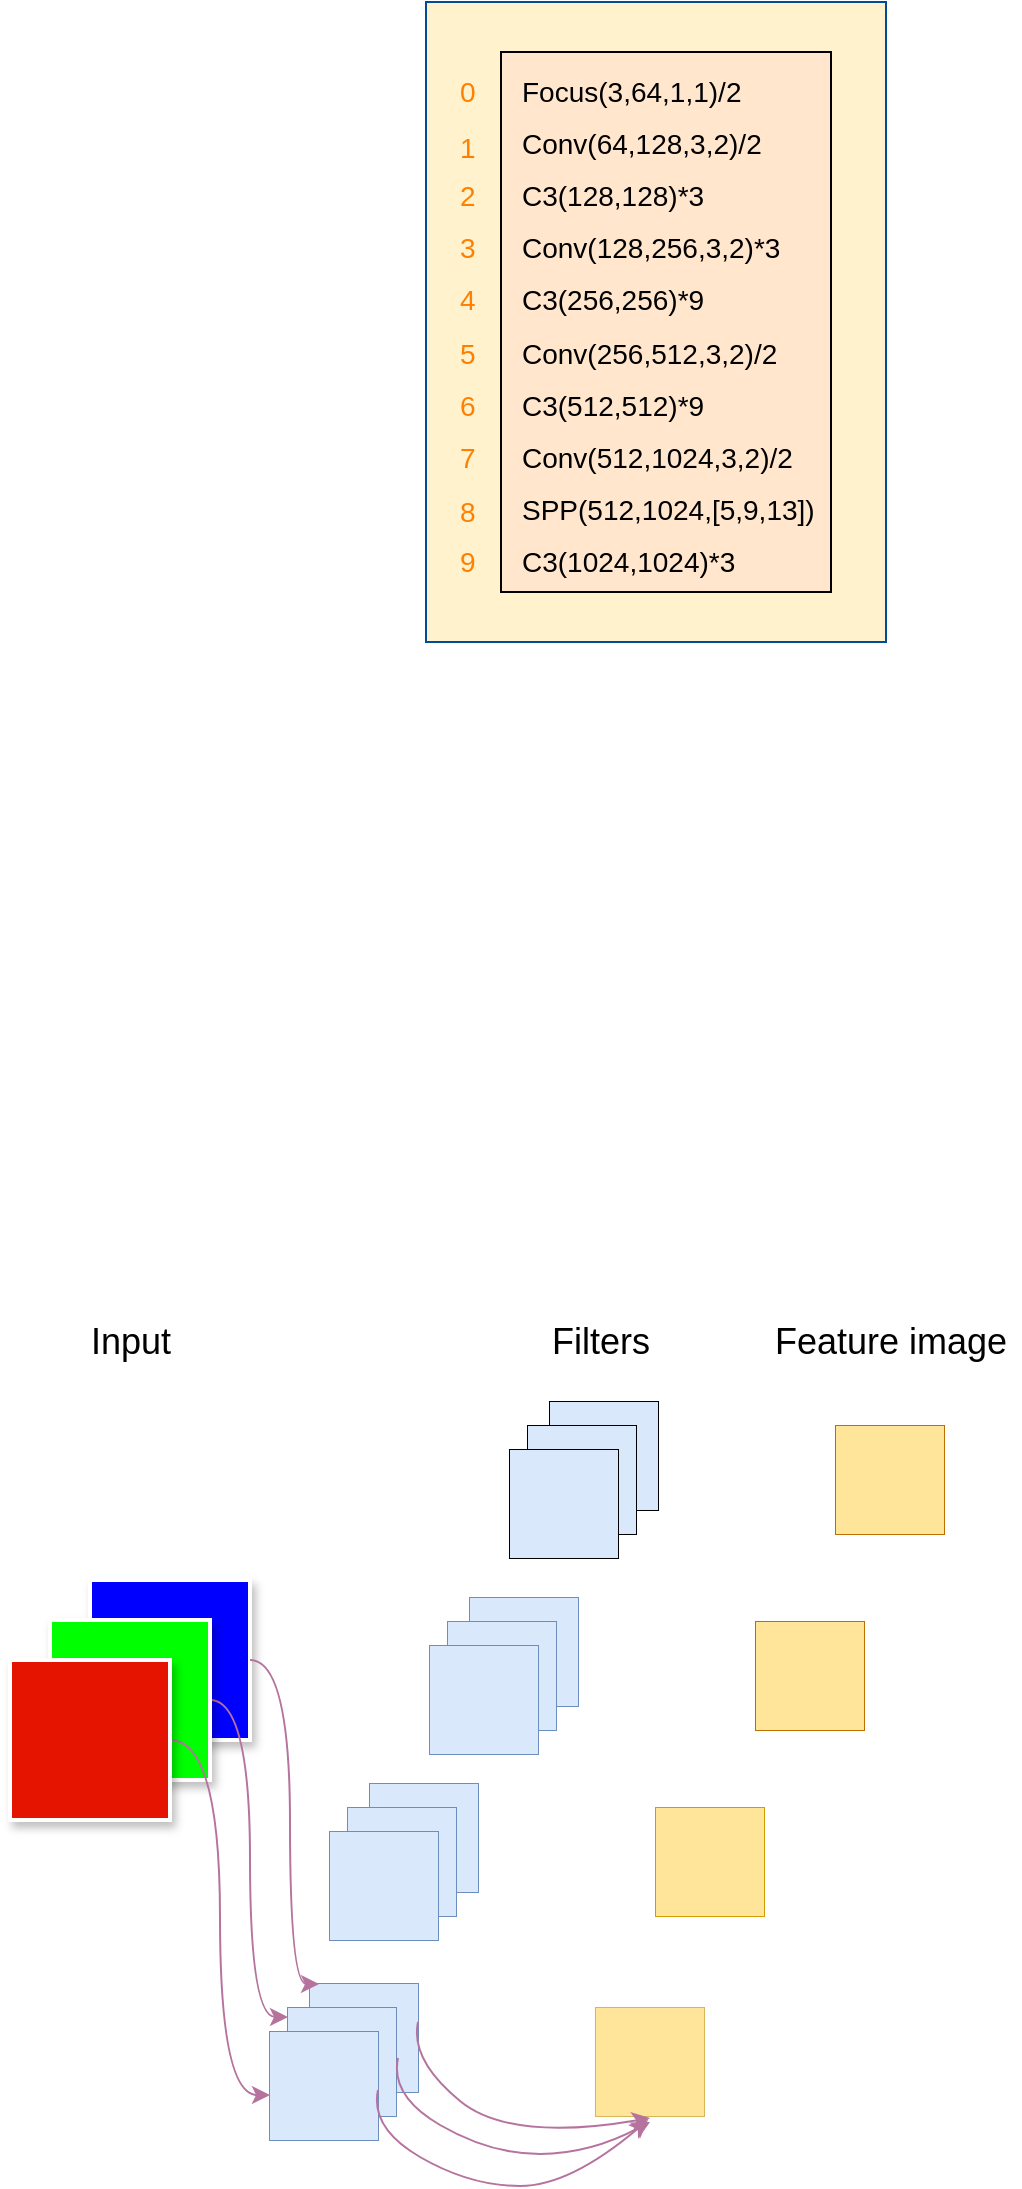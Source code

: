<mxfile version="15.9.4" type="github">
  <diagram id="MxeaoJ1tU_wyJYdL1BjK" name="第 1 页">
    <mxGraphModel dx="1420" dy="474" grid="1" gridSize="10" guides="1" tooltips="1" connect="1" arrows="1" fold="1" page="1" pageScale="1" pageWidth="827" pageHeight="1169" math="0" shadow="0">
      <root>
        <mxCell id="0" />
        <mxCell id="1" parent="0" />
        <mxCell id="SBuyi_CQ05QwC0BAwkS6-33" value="" style="shape=table;startSize=0;container=1;collapsible=0;childLayout=tableLayout;rounded=0;shadow=0;glass=0;sketch=0;strokeColor=#6c8ebf;strokeWidth=1;fillColor=#dae8fc;movable=1;resizable=1;rotatable=1;deletable=1;editable=1;connectable=1;" parent="1" vertex="1">
          <mxGeometry x="180" y="971" width="54" height="54" as="geometry" />
        </mxCell>
        <mxCell id="SBuyi_CQ05QwC0BAwkS6-34" value="" style="shape=partialRectangle;collapsible=0;dropTarget=0;pointerEvents=0;fillColor=#dae8fc;top=0;left=0;bottom=0;right=0;points=[[0,0.5],[1,0.5]];portConstraint=eastwest;rounded=0;shadow=0;glass=0;sketch=0;strokeColor=#6c8ebf;strokeWidth=1;movable=1;resizable=1;rotatable=1;deletable=1;editable=1;connectable=1;" parent="SBuyi_CQ05QwC0BAwkS6-33" vertex="1">
          <mxGeometry width="54" height="18" as="geometry" />
        </mxCell>
        <mxCell id="SBuyi_CQ05QwC0BAwkS6-35" value="" style="shape=partialRectangle;html=1;whiteSpace=wrap;connectable=1;overflow=hidden;fillColor=#dae8fc;top=0;left=0;bottom=0;right=0;pointerEvents=1;rounded=0;shadow=0;glass=0;sketch=0;strokeColor=#6c8ebf;strokeWidth=1;movable=1;resizable=1;rotatable=1;deletable=1;editable=1;" parent="SBuyi_CQ05QwC0BAwkS6-34" vertex="1">
          <mxGeometry width="18" height="18" as="geometry">
            <mxRectangle width="18" height="18" as="alternateBounds" />
          </mxGeometry>
        </mxCell>
        <mxCell id="SBuyi_CQ05QwC0BAwkS6-36" value="" style="shape=partialRectangle;html=1;whiteSpace=wrap;connectable=1;overflow=hidden;fillColor=#dae8fc;top=0;left=0;bottom=0;right=0;pointerEvents=1;rounded=0;shadow=0;glass=0;sketch=0;strokeColor=#6c8ebf;strokeWidth=1;movable=1;resizable=1;rotatable=1;deletable=1;editable=1;" parent="SBuyi_CQ05QwC0BAwkS6-34" vertex="1">
          <mxGeometry x="18" width="18" height="18" as="geometry">
            <mxRectangle width="18" height="18" as="alternateBounds" />
          </mxGeometry>
        </mxCell>
        <mxCell id="SBuyi_CQ05QwC0BAwkS6-37" value="" style="shape=partialRectangle;html=1;whiteSpace=wrap;connectable=1;overflow=hidden;fillColor=#dae8fc;top=0;left=0;bottom=0;right=0;pointerEvents=1;rounded=0;shadow=0;glass=0;sketch=0;strokeColor=#6c8ebf;strokeWidth=1;movable=1;resizable=1;rotatable=1;deletable=1;editable=1;" parent="SBuyi_CQ05QwC0BAwkS6-34" vertex="1">
          <mxGeometry x="36" width="18" height="18" as="geometry">
            <mxRectangle width="18" height="18" as="alternateBounds" />
          </mxGeometry>
        </mxCell>
        <mxCell id="SBuyi_CQ05QwC0BAwkS6-38" value="" style="shape=partialRectangle;collapsible=0;dropTarget=0;pointerEvents=0;fillColor=#dae8fc;top=0;left=0;bottom=0;right=0;points=[[0,0.5],[1,0.5]];portConstraint=eastwest;rounded=0;shadow=0;glass=0;sketch=0;strokeColor=#6c8ebf;strokeWidth=1;movable=1;resizable=1;rotatable=1;deletable=1;editable=1;connectable=1;" parent="SBuyi_CQ05QwC0BAwkS6-33" vertex="1">
          <mxGeometry y="18" width="54" height="18" as="geometry" />
        </mxCell>
        <mxCell id="SBuyi_CQ05QwC0BAwkS6-39" value="" style="shape=partialRectangle;html=1;whiteSpace=wrap;connectable=1;overflow=hidden;fillColor=#dae8fc;top=0;left=0;bottom=0;right=0;pointerEvents=1;rounded=0;shadow=0;glass=0;sketch=0;strokeColor=#6c8ebf;strokeWidth=1;movable=1;resizable=1;rotatable=1;deletable=1;editable=1;" parent="SBuyi_CQ05QwC0BAwkS6-38" vertex="1">
          <mxGeometry width="18" height="18" as="geometry">
            <mxRectangle width="18" height="18" as="alternateBounds" />
          </mxGeometry>
        </mxCell>
        <mxCell id="SBuyi_CQ05QwC0BAwkS6-40" value="" style="shape=partialRectangle;html=1;whiteSpace=wrap;connectable=1;overflow=hidden;fillColor=#dae8fc;top=0;left=0;bottom=0;right=0;pointerEvents=1;rounded=0;shadow=0;glass=0;sketch=0;strokeColor=#6c8ebf;strokeWidth=1;movable=1;resizable=1;rotatable=1;deletable=1;editable=1;" parent="SBuyi_CQ05QwC0BAwkS6-38" vertex="1">
          <mxGeometry x="18" width="18" height="18" as="geometry">
            <mxRectangle width="18" height="18" as="alternateBounds" />
          </mxGeometry>
        </mxCell>
        <mxCell id="SBuyi_CQ05QwC0BAwkS6-41" value="" style="shape=partialRectangle;html=1;whiteSpace=wrap;connectable=1;overflow=hidden;fillColor=#dae8fc;top=0;left=0;bottom=0;right=0;pointerEvents=1;rounded=0;shadow=0;glass=0;sketch=0;strokeColor=#6c8ebf;strokeWidth=1;movable=1;resizable=1;rotatable=1;deletable=1;editable=1;" parent="SBuyi_CQ05QwC0BAwkS6-38" vertex="1">
          <mxGeometry x="36" width="18" height="18" as="geometry">
            <mxRectangle width="18" height="18" as="alternateBounds" />
          </mxGeometry>
        </mxCell>
        <mxCell id="SBuyi_CQ05QwC0BAwkS6-42" value="" style="shape=partialRectangle;collapsible=0;dropTarget=0;pointerEvents=0;fillColor=#dae8fc;top=0;left=0;bottom=0;right=0;points=[[0,0.5],[1,0.5]];portConstraint=eastwest;rounded=0;shadow=0;glass=0;sketch=0;strokeColor=#6c8ebf;strokeWidth=1;movable=1;resizable=1;rotatable=1;deletable=1;editable=1;connectable=1;" parent="SBuyi_CQ05QwC0BAwkS6-33" vertex="1">
          <mxGeometry y="36" width="54" height="18" as="geometry" />
        </mxCell>
        <mxCell id="SBuyi_CQ05QwC0BAwkS6-43" value="" style="shape=partialRectangle;html=1;whiteSpace=wrap;connectable=1;overflow=hidden;fillColor=#dae8fc;top=0;left=0;bottom=0;right=0;pointerEvents=1;rounded=0;shadow=0;glass=0;sketch=0;strokeColor=#6c8ebf;strokeWidth=1;movable=1;resizable=1;rotatable=1;deletable=1;editable=1;" parent="SBuyi_CQ05QwC0BAwkS6-42" vertex="1">
          <mxGeometry width="18" height="18" as="geometry">
            <mxRectangle width="18" height="18" as="alternateBounds" />
          </mxGeometry>
        </mxCell>
        <mxCell id="SBuyi_CQ05QwC0BAwkS6-44" value="" style="shape=partialRectangle;html=1;whiteSpace=wrap;connectable=1;overflow=hidden;fillColor=#dae8fc;top=0;left=0;bottom=0;right=0;pointerEvents=1;rounded=0;shadow=0;glass=0;sketch=0;strokeColor=#6c8ebf;strokeWidth=1;movable=1;resizable=1;rotatable=1;deletable=1;editable=1;" parent="SBuyi_CQ05QwC0BAwkS6-42" vertex="1">
          <mxGeometry x="18" width="18" height="18" as="geometry">
            <mxRectangle width="18" height="18" as="alternateBounds" />
          </mxGeometry>
        </mxCell>
        <mxCell id="SBuyi_CQ05QwC0BAwkS6-45" value="" style="shape=partialRectangle;html=1;whiteSpace=wrap;connectable=1;overflow=hidden;fillColor=#dae8fc;top=0;left=0;bottom=0;right=0;pointerEvents=1;rounded=0;shadow=0;glass=0;sketch=0;strokeColor=#6c8ebf;strokeWidth=1;movable=1;resizable=1;rotatable=1;deletable=1;editable=1;" parent="SBuyi_CQ05QwC0BAwkS6-42" vertex="1">
          <mxGeometry x="36" width="18" height="18" as="geometry">
            <mxRectangle width="18" height="18" as="alternateBounds" />
          </mxGeometry>
        </mxCell>
        <mxCell id="SBuyi_CQ05QwC0BAwkS6-46" value="" style="shape=table;startSize=0;container=1;collapsible=0;childLayout=tableLayout;rounded=0;shadow=0;glass=0;sketch=0;strokeColor=#6c8ebf;strokeWidth=1;fillColor=#dae8fc;movable=1;resizable=1;rotatable=1;deletable=1;editable=1;connectable=1;" parent="1" vertex="1">
          <mxGeometry x="169" y="983" width="54" height="54" as="geometry" />
        </mxCell>
        <mxCell id="SBuyi_CQ05QwC0BAwkS6-47" value="" style="shape=partialRectangle;collapsible=0;dropTarget=0;pointerEvents=0;fillColor=#dae8fc;top=0;left=0;bottom=0;right=0;points=[[0,0.5],[1,0.5]];portConstraint=eastwest;rounded=0;shadow=0;glass=0;sketch=0;strokeColor=#6c8ebf;strokeWidth=1;movable=1;resizable=1;rotatable=1;deletable=1;editable=1;connectable=1;" parent="SBuyi_CQ05QwC0BAwkS6-46" vertex="1">
          <mxGeometry width="54" height="18" as="geometry" />
        </mxCell>
        <mxCell id="SBuyi_CQ05QwC0BAwkS6-48" value="" style="shape=partialRectangle;html=1;whiteSpace=wrap;connectable=1;overflow=hidden;fillColor=#dae8fc;top=0;left=0;bottom=0;right=0;pointerEvents=1;rounded=0;shadow=0;glass=0;sketch=0;strokeColor=#6c8ebf;strokeWidth=1;movable=1;resizable=1;rotatable=1;deletable=1;editable=1;" parent="SBuyi_CQ05QwC0BAwkS6-47" vertex="1">
          <mxGeometry width="18" height="18" as="geometry">
            <mxRectangle width="18" height="18" as="alternateBounds" />
          </mxGeometry>
        </mxCell>
        <mxCell id="SBuyi_CQ05QwC0BAwkS6-49" value="" style="shape=partialRectangle;html=1;whiteSpace=wrap;connectable=1;overflow=hidden;fillColor=#dae8fc;top=0;left=0;bottom=0;right=0;pointerEvents=1;rounded=0;shadow=0;glass=0;sketch=0;strokeColor=#6c8ebf;strokeWidth=1;movable=1;resizable=1;rotatable=1;deletable=1;editable=1;" parent="SBuyi_CQ05QwC0BAwkS6-47" vertex="1">
          <mxGeometry x="18" width="18" height="18" as="geometry">
            <mxRectangle width="18" height="18" as="alternateBounds" />
          </mxGeometry>
        </mxCell>
        <mxCell id="SBuyi_CQ05QwC0BAwkS6-50" value="" style="shape=partialRectangle;html=1;whiteSpace=wrap;connectable=1;overflow=hidden;fillColor=#dae8fc;top=0;left=0;bottom=0;right=0;pointerEvents=1;rounded=0;shadow=0;glass=0;sketch=0;strokeColor=#6c8ebf;strokeWidth=1;movable=1;resizable=1;rotatable=1;deletable=1;editable=1;" parent="SBuyi_CQ05QwC0BAwkS6-47" vertex="1">
          <mxGeometry x="36" width="18" height="18" as="geometry">
            <mxRectangle width="18" height="18" as="alternateBounds" />
          </mxGeometry>
        </mxCell>
        <mxCell id="SBuyi_CQ05QwC0BAwkS6-51" value="" style="shape=partialRectangle;collapsible=0;dropTarget=0;pointerEvents=0;fillColor=#dae8fc;top=0;left=0;bottom=0;right=0;points=[[0,0.5],[1,0.5]];portConstraint=eastwest;rounded=0;shadow=0;glass=0;sketch=0;strokeColor=#6c8ebf;strokeWidth=1;movable=1;resizable=1;rotatable=1;deletable=1;editable=1;connectable=1;" parent="SBuyi_CQ05QwC0BAwkS6-46" vertex="1">
          <mxGeometry y="18" width="54" height="18" as="geometry" />
        </mxCell>
        <mxCell id="SBuyi_CQ05QwC0BAwkS6-52" value="" style="shape=partialRectangle;html=1;whiteSpace=wrap;connectable=1;overflow=hidden;fillColor=#dae8fc;top=0;left=0;bottom=0;right=0;pointerEvents=1;rounded=0;shadow=0;glass=0;sketch=0;strokeColor=#6c8ebf;strokeWidth=1;movable=1;resizable=1;rotatable=1;deletable=1;editable=1;" parent="SBuyi_CQ05QwC0BAwkS6-51" vertex="1">
          <mxGeometry width="18" height="18" as="geometry">
            <mxRectangle width="18" height="18" as="alternateBounds" />
          </mxGeometry>
        </mxCell>
        <mxCell id="SBuyi_CQ05QwC0BAwkS6-53" value="" style="shape=partialRectangle;html=1;whiteSpace=wrap;connectable=1;overflow=hidden;fillColor=#dae8fc;top=0;left=0;bottom=0;right=0;pointerEvents=1;rounded=0;shadow=0;glass=0;sketch=0;strokeColor=#6c8ebf;strokeWidth=1;movable=1;resizable=1;rotatable=1;deletable=1;editable=1;" parent="SBuyi_CQ05QwC0BAwkS6-51" vertex="1">
          <mxGeometry x="18" width="18" height="18" as="geometry">
            <mxRectangle width="18" height="18" as="alternateBounds" />
          </mxGeometry>
        </mxCell>
        <mxCell id="SBuyi_CQ05QwC0BAwkS6-54" value="" style="shape=partialRectangle;html=1;whiteSpace=wrap;connectable=1;overflow=hidden;fillColor=#dae8fc;top=0;left=0;bottom=0;right=0;pointerEvents=1;rounded=0;shadow=0;glass=0;sketch=0;strokeColor=#6c8ebf;strokeWidth=1;movable=1;resizable=1;rotatable=1;deletable=1;editable=1;" parent="SBuyi_CQ05QwC0BAwkS6-51" vertex="1">
          <mxGeometry x="36" width="18" height="18" as="geometry">
            <mxRectangle width="18" height="18" as="alternateBounds" />
          </mxGeometry>
        </mxCell>
        <mxCell id="SBuyi_CQ05QwC0BAwkS6-55" value="" style="shape=partialRectangle;collapsible=0;dropTarget=0;pointerEvents=0;fillColor=#dae8fc;top=0;left=0;bottom=0;right=0;points=[[0,0.5],[1,0.5]];portConstraint=eastwest;rounded=0;shadow=0;glass=0;sketch=0;strokeColor=#6c8ebf;strokeWidth=1;movable=1;resizable=1;rotatable=1;deletable=1;editable=1;connectable=1;" parent="SBuyi_CQ05QwC0BAwkS6-46" vertex="1">
          <mxGeometry y="36" width="54" height="18" as="geometry" />
        </mxCell>
        <mxCell id="SBuyi_CQ05QwC0BAwkS6-56" value="" style="shape=partialRectangle;html=1;whiteSpace=wrap;connectable=1;overflow=hidden;fillColor=#dae8fc;top=0;left=0;bottom=0;right=0;pointerEvents=1;rounded=0;shadow=0;glass=0;sketch=0;strokeColor=#6c8ebf;strokeWidth=1;movable=1;resizable=1;rotatable=1;deletable=1;editable=1;" parent="SBuyi_CQ05QwC0BAwkS6-55" vertex="1">
          <mxGeometry width="18" height="18" as="geometry">
            <mxRectangle width="18" height="18" as="alternateBounds" />
          </mxGeometry>
        </mxCell>
        <mxCell id="SBuyi_CQ05QwC0BAwkS6-57" value="" style="shape=partialRectangle;html=1;whiteSpace=wrap;connectable=1;overflow=hidden;fillColor=#dae8fc;top=0;left=0;bottom=0;right=0;pointerEvents=1;rounded=0;shadow=0;glass=0;sketch=0;strokeColor=#6c8ebf;strokeWidth=1;movable=1;resizable=1;rotatable=1;deletable=1;editable=1;" parent="SBuyi_CQ05QwC0BAwkS6-55" vertex="1">
          <mxGeometry x="18" width="18" height="18" as="geometry">
            <mxRectangle width="18" height="18" as="alternateBounds" />
          </mxGeometry>
        </mxCell>
        <mxCell id="SBuyi_CQ05QwC0BAwkS6-58" value="" style="shape=partialRectangle;html=1;whiteSpace=wrap;connectable=1;overflow=hidden;fillColor=#dae8fc;top=0;left=0;bottom=0;right=0;pointerEvents=1;rounded=0;shadow=0;glass=0;sketch=0;strokeColor=#6c8ebf;strokeWidth=1;movable=1;resizable=1;rotatable=1;deletable=1;editable=1;" parent="SBuyi_CQ05QwC0BAwkS6-55" vertex="1">
          <mxGeometry x="36" width="18" height="18" as="geometry">
            <mxRectangle width="18" height="18" as="alternateBounds" />
          </mxGeometry>
        </mxCell>
        <mxCell id="SBuyi_CQ05QwC0BAwkS6-4" value="" style="whiteSpace=wrap;html=1;aspect=fixed;shadow=1;strokeColor=#FFFFFF;fillColor=#0000FF;strokeWidth=2;" parent="1" vertex="1">
          <mxGeometry x="40" y="869" width="80" height="80" as="geometry" />
        </mxCell>
        <mxCell id="OxLfMOfWld4eNJETsRqd-1" value="" style="whiteSpace=wrap;html=1;strokeColor=#004C99;fillColor=#fff2cc;fontFamily=Helvetica;" parent="1" vertex="1">
          <mxGeometry x="208" y="80" width="230" height="320" as="geometry" />
        </mxCell>
        <mxCell id="OxLfMOfWld4eNJETsRqd-4" value="" style="rounded=0;whiteSpace=wrap;html=1;strokeColor=#000000;fillColor=#FFE6CC;" parent="1" vertex="1">
          <mxGeometry x="245.5" y="105" width="165" height="270" as="geometry" />
        </mxCell>
        <mxCell id="OxLfMOfWld4eNJETsRqd-5" value="&lt;font style=&quot;font-size: 14px&quot;&gt;Focus(3,64,1,1)/2&lt;/font&gt;" style="text;html=1;strokeColor=none;fillColor=none;align=left;verticalAlign=middle;whiteSpace=wrap;rounded=0;" parent="1" vertex="1">
          <mxGeometry x="254" y="110" width="60" height="30" as="geometry" />
        </mxCell>
        <mxCell id="OxLfMOfWld4eNJETsRqd-6" value="&lt;font style=&quot;font-size: 14px&quot;&gt;Conv(64,128,3,2)/2&lt;/font&gt;" style="text;html=1;strokeColor=none;fillColor=none;align=left;verticalAlign=middle;whiteSpace=wrap;rounded=0;" parent="1" vertex="1">
          <mxGeometry x="254" y="136" width="60" height="30" as="geometry" />
        </mxCell>
        <mxCell id="OxLfMOfWld4eNJETsRqd-7" value="&lt;font style=&quot;font-size: 14px&quot;&gt;C3(128,128)*3&lt;/font&gt;" style="text;html=1;strokeColor=none;fillColor=none;align=left;verticalAlign=middle;whiteSpace=wrap;rounded=0;" parent="1" vertex="1">
          <mxGeometry x="254" y="162" width="60" height="30" as="geometry" />
        </mxCell>
        <mxCell id="OxLfMOfWld4eNJETsRqd-8" value="&lt;font style=&quot;font-size: 14px&quot;&gt;Conv(128,256,3,2)*3&lt;/font&gt;" style="text;html=1;strokeColor=none;fillColor=none;align=left;verticalAlign=middle;whiteSpace=wrap;rounded=0;" parent="1" vertex="1">
          <mxGeometry x="254" y="183" width="150" height="40" as="geometry" />
        </mxCell>
        <mxCell id="OxLfMOfWld4eNJETsRqd-9" value="&lt;font style=&quot;font-size: 14px&quot;&gt;C3(256,256)*9&lt;/font&gt;" style="text;html=1;strokeColor=none;fillColor=none;align=left;verticalAlign=middle;whiteSpace=wrap;rounded=0;" parent="1" vertex="1">
          <mxGeometry x="254" y="214" width="60" height="30" as="geometry" />
        </mxCell>
        <mxCell id="OxLfMOfWld4eNJETsRqd-11" value="&lt;font style=&quot;font-size: 14px&quot;&gt;Conv(256,512,3,2)/2&lt;/font&gt;" style="text;html=1;strokeColor=none;fillColor=none;align=left;verticalAlign=middle;whiteSpace=wrap;rounded=0;fontFamily=Helvetica;" parent="1" vertex="1">
          <mxGeometry x="254" y="236" width="170" height="40" as="geometry" />
        </mxCell>
        <mxCell id="OxLfMOfWld4eNJETsRqd-12" value="&lt;font style=&quot;font-size: 14px&quot;&gt;C3(512,512)*9&lt;/font&gt;" style="text;html=1;strokeColor=none;fillColor=none;align=left;verticalAlign=middle;whiteSpace=wrap;rounded=0;" parent="1" vertex="1">
          <mxGeometry x="254" y="267" width="60" height="30" as="geometry" />
        </mxCell>
        <mxCell id="OxLfMOfWld4eNJETsRqd-13" value="&lt;font style=&quot;font-size: 14px&quot;&gt;Conv(512,1024,3,2)/2&lt;/font&gt;" style="text;html=1;strokeColor=none;fillColor=none;align=left;verticalAlign=middle;whiteSpace=wrap;rounded=0;fontFamily=Helvetica;" parent="1" vertex="1">
          <mxGeometry x="254" y="288" width="170" height="40" as="geometry" />
        </mxCell>
        <mxCell id="OxLfMOfWld4eNJETsRqd-14" value="&lt;font style=&quot;font-size: 14px&quot;&gt;SPP(512,1024,[5,9,13])&lt;/font&gt;" style="text;html=1;strokeColor=none;fillColor=none;align=left;verticalAlign=middle;whiteSpace=wrap;rounded=0;fontFamily=Helvetica;" parent="1" vertex="1">
          <mxGeometry x="254" y="314" width="170" height="40" as="geometry" />
        </mxCell>
        <mxCell id="OxLfMOfWld4eNJETsRqd-15" value="&lt;font style=&quot;font-size: 14px&quot;&gt;C3(1024,1024)*3&lt;/font&gt;" style="text;html=1;strokeColor=none;fillColor=none;align=left;verticalAlign=middle;whiteSpace=wrap;rounded=0;" parent="1" vertex="1">
          <mxGeometry x="254" y="345" width="60" height="30" as="geometry" />
        </mxCell>
        <mxCell id="OxLfMOfWld4eNJETsRqd-18" value="&lt;font style=&quot;font-size: 14px&quot;&gt;0&lt;/font&gt;" style="text;html=1;strokeColor=none;fillColor=none;align=left;verticalAlign=middle;whiteSpace=wrap;rounded=0;fontColor=#FF8000;" parent="1" vertex="1">
          <mxGeometry x="222.5" y="110" width="30" height="30" as="geometry" />
        </mxCell>
        <mxCell id="OxLfMOfWld4eNJETsRqd-19" value="&lt;font style=&quot;font-size: 14px&quot;&gt;1&lt;/font&gt;" style="text;html=1;strokeColor=none;fillColor=none;align=left;verticalAlign=middle;whiteSpace=wrap;rounded=0;fontColor=#FF8000;" parent="1" vertex="1">
          <mxGeometry x="222.5" y="136" width="30" height="34" as="geometry" />
        </mxCell>
        <mxCell id="OxLfMOfWld4eNJETsRqd-20" value="&lt;font style=&quot;font-size: 14px&quot;&gt;2&lt;/font&gt;" style="text;html=1;strokeColor=none;fillColor=none;align=left;verticalAlign=middle;whiteSpace=wrap;rounded=0;fontColor=#FF8000;" parent="1" vertex="1">
          <mxGeometry x="222.5" y="162" width="30" height="30" as="geometry" />
        </mxCell>
        <mxCell id="OxLfMOfWld4eNJETsRqd-21" value="&lt;font style=&quot;font-size: 14px&quot;&gt;3&lt;/font&gt;" style="text;html=1;strokeColor=none;fillColor=none;align=left;verticalAlign=middle;whiteSpace=wrap;rounded=0;fontColor=#FF8000;" parent="1" vertex="1">
          <mxGeometry x="222.5" y="188" width="30" height="30" as="geometry" />
        </mxCell>
        <mxCell id="OxLfMOfWld4eNJETsRqd-22" value="&lt;font style=&quot;font-size: 14px&quot;&gt;4&lt;/font&gt;" style="text;html=1;strokeColor=none;fillColor=none;align=left;verticalAlign=middle;whiteSpace=wrap;rounded=0;fontColor=#FF8000;" parent="1" vertex="1">
          <mxGeometry x="222.5" y="214" width="30" height="30" as="geometry" />
        </mxCell>
        <mxCell id="OxLfMOfWld4eNJETsRqd-23" value="&lt;font style=&quot;font-size: 14px&quot;&gt;5&lt;/font&gt;" style="text;html=1;strokeColor=none;fillColor=none;align=left;verticalAlign=middle;whiteSpace=wrap;rounded=0;fontColor=#FF8000;" parent="1" vertex="1">
          <mxGeometry x="222.5" y="241" width="30" height="30" as="geometry" />
        </mxCell>
        <mxCell id="OxLfMOfWld4eNJETsRqd-24" value="&lt;font style=&quot;font-size: 14px&quot;&gt;6&lt;/font&gt;" style="text;html=1;strokeColor=none;fillColor=none;align=left;verticalAlign=middle;whiteSpace=wrap;rounded=0;fontColor=#FF8000;" parent="1" vertex="1">
          <mxGeometry x="222.5" y="267" width="30" height="30" as="geometry" />
        </mxCell>
        <mxCell id="OxLfMOfWld4eNJETsRqd-25" value="&lt;font style=&quot;font-size: 14px&quot;&gt;7&lt;/font&gt;" style="text;html=1;strokeColor=none;fillColor=none;align=left;verticalAlign=middle;whiteSpace=wrap;rounded=0;fontColor=#FF8000;" parent="1" vertex="1">
          <mxGeometry x="222.5" y="293" width="30" height="30" as="geometry" />
        </mxCell>
        <mxCell id="OxLfMOfWld4eNJETsRqd-26" value="&lt;font style=&quot;font-size: 14px&quot;&gt;8&lt;/font&gt;" style="text;html=1;strokeColor=none;fillColor=none;align=left;verticalAlign=middle;whiteSpace=wrap;rounded=0;fontColor=#FF8000;" parent="1" vertex="1">
          <mxGeometry x="222.5" y="320" width="30" height="29" as="geometry" />
        </mxCell>
        <mxCell id="OxLfMOfWld4eNJETsRqd-27" value="&lt;font style=&quot;font-size: 14px&quot;&gt;9&lt;/font&gt;" style="text;html=1;strokeColor=none;fillColor=none;align=left;verticalAlign=middle;whiteSpace=wrap;rounded=0;fontColor=#FF8000;" parent="1" vertex="1">
          <mxGeometry x="222.5" y="345" width="30" height="30" as="geometry" />
        </mxCell>
        <mxCell id="SBuyi_CQ05QwC0BAwkS6-184" style="edgeStyle=orthogonalEdgeStyle;curved=1;rounded=0;orthogonalLoop=1;jettySize=auto;html=1;exitX=1;exitY=0.5;exitDx=0;exitDy=0;entryX=0;entryY=0.25;entryDx=0;entryDy=0;strokeColor=#B5739D;" parent="1" source="SBuyi_CQ05QwC0BAwkS6-2" target="SBuyi_CQ05QwC0BAwkS6-153" edge="1">
          <mxGeometry relative="1" as="geometry">
            <Array as="points">
              <mxPoint x="120" y="929" />
              <mxPoint x="120" y="1088" />
            </Array>
          </mxGeometry>
        </mxCell>
        <mxCell id="SBuyi_CQ05QwC0BAwkS6-2" value="" style="whiteSpace=wrap;html=1;aspect=fixed;shadow=1;fillColor=#00FF00;strokeColor=#FFFFFF;strokeWidth=2;" parent="1" vertex="1">
          <mxGeometry x="20" y="889" width="80" height="80" as="geometry" />
        </mxCell>
        <mxCell id="SBuyi_CQ05QwC0BAwkS6-185" style="edgeStyle=orthogonalEdgeStyle;curved=1;rounded=0;orthogonalLoop=1;jettySize=auto;html=1;exitX=1;exitY=0.5;exitDx=0;exitDy=0;entryX=0;entryY=0.75;entryDx=0;entryDy=0;strokeColor=#B5739D;" parent="1" source="SBuyi_CQ05QwC0BAwkS6-1" target="SBuyi_CQ05QwC0BAwkS6-170" edge="1">
          <mxGeometry relative="1" as="geometry" />
        </mxCell>
        <mxCell id="SBuyi_CQ05QwC0BAwkS6-1" value="" style="whiteSpace=wrap;html=1;aspect=fixed;fillColor=#e51400;fontColor=#ffffff;strokeColor=#FFFFFF;shadow=1;sketch=0;glass=0;rounded=0;strokeWidth=2;" parent="1" vertex="1">
          <mxGeometry y="909" width="80" height="80" as="geometry" />
        </mxCell>
        <mxCell id="SBuyi_CQ05QwC0BAwkS6-20" value="" style="shape=table;startSize=0;container=1;collapsible=0;childLayout=tableLayout;rounded=0;shadow=0;glass=0;sketch=0;strokeColor=#6c8ebf;strokeWidth=1;fillColor=#dae8fc;movable=1;resizable=1;rotatable=1;deletable=1;editable=1;connectable=1;" parent="1" vertex="1">
          <mxGeometry x="160" y="995" width="54" height="54" as="geometry" />
        </mxCell>
        <mxCell id="SBuyi_CQ05QwC0BAwkS6-21" value="" style="shape=partialRectangle;collapsible=0;dropTarget=0;pointerEvents=0;fillColor=#dae8fc;top=0;left=0;bottom=0;right=0;points=[[0,0.5],[1,0.5]];portConstraint=eastwest;rounded=0;shadow=0;glass=0;sketch=0;strokeColor=#6c8ebf;strokeWidth=1;movable=1;resizable=1;rotatable=1;deletable=1;editable=1;connectable=1;" parent="SBuyi_CQ05QwC0BAwkS6-20" vertex="1">
          <mxGeometry width="54" height="18" as="geometry" />
        </mxCell>
        <mxCell id="SBuyi_CQ05QwC0BAwkS6-22" value="" style="shape=partialRectangle;html=1;whiteSpace=wrap;connectable=1;overflow=hidden;fillColor=#dae8fc;top=0;left=0;bottom=0;right=0;pointerEvents=1;rounded=0;shadow=0;glass=0;sketch=0;strokeColor=#6c8ebf;strokeWidth=1;movable=1;resizable=1;rotatable=1;deletable=1;editable=1;" parent="SBuyi_CQ05QwC0BAwkS6-21" vertex="1">
          <mxGeometry width="18" height="18" as="geometry">
            <mxRectangle width="18" height="18" as="alternateBounds" />
          </mxGeometry>
        </mxCell>
        <mxCell id="SBuyi_CQ05QwC0BAwkS6-23" value="" style="shape=partialRectangle;html=1;whiteSpace=wrap;connectable=1;overflow=hidden;fillColor=#dae8fc;top=0;left=0;bottom=0;right=0;pointerEvents=1;rounded=0;shadow=0;glass=0;sketch=0;strokeColor=#6c8ebf;strokeWidth=1;movable=1;resizable=1;rotatable=1;deletable=1;editable=1;" parent="SBuyi_CQ05QwC0BAwkS6-21" vertex="1">
          <mxGeometry x="18" width="18" height="18" as="geometry">
            <mxRectangle width="18" height="18" as="alternateBounds" />
          </mxGeometry>
        </mxCell>
        <mxCell id="SBuyi_CQ05QwC0BAwkS6-24" value="" style="shape=partialRectangle;html=1;whiteSpace=wrap;connectable=1;overflow=hidden;fillColor=#dae8fc;top=0;left=0;bottom=0;right=0;pointerEvents=1;rounded=0;shadow=0;glass=0;sketch=0;strokeColor=#6c8ebf;strokeWidth=1;movable=1;resizable=1;rotatable=1;deletable=1;editable=1;" parent="SBuyi_CQ05QwC0BAwkS6-21" vertex="1">
          <mxGeometry x="36" width="18" height="18" as="geometry">
            <mxRectangle width="18" height="18" as="alternateBounds" />
          </mxGeometry>
        </mxCell>
        <mxCell id="SBuyi_CQ05QwC0BAwkS6-25" value="" style="shape=partialRectangle;collapsible=0;dropTarget=0;pointerEvents=0;fillColor=#dae8fc;top=0;left=0;bottom=0;right=0;points=[[0,0.5],[1,0.5]];portConstraint=eastwest;rounded=0;shadow=0;glass=0;sketch=0;strokeColor=#6c8ebf;strokeWidth=1;movable=1;resizable=1;rotatable=1;deletable=1;editable=1;connectable=1;" parent="SBuyi_CQ05QwC0BAwkS6-20" vertex="1">
          <mxGeometry y="18" width="54" height="18" as="geometry" />
        </mxCell>
        <mxCell id="SBuyi_CQ05QwC0BAwkS6-26" value="" style="shape=partialRectangle;html=1;whiteSpace=wrap;connectable=1;overflow=hidden;fillColor=#dae8fc;top=0;left=0;bottom=0;right=0;pointerEvents=1;rounded=0;shadow=0;glass=0;sketch=0;strokeColor=#6c8ebf;strokeWidth=1;movable=1;resizable=1;rotatable=1;deletable=1;editable=1;" parent="SBuyi_CQ05QwC0BAwkS6-25" vertex="1">
          <mxGeometry width="18" height="18" as="geometry">
            <mxRectangle width="18" height="18" as="alternateBounds" />
          </mxGeometry>
        </mxCell>
        <mxCell id="SBuyi_CQ05QwC0BAwkS6-27" value="" style="shape=partialRectangle;html=1;whiteSpace=wrap;connectable=1;overflow=hidden;fillColor=#dae8fc;top=0;left=0;bottom=0;right=0;pointerEvents=1;rounded=0;shadow=0;glass=0;sketch=0;strokeColor=#6c8ebf;strokeWidth=1;movable=1;resizable=1;rotatable=1;deletable=1;editable=1;" parent="SBuyi_CQ05QwC0BAwkS6-25" vertex="1">
          <mxGeometry x="18" width="18" height="18" as="geometry">
            <mxRectangle width="18" height="18" as="alternateBounds" />
          </mxGeometry>
        </mxCell>
        <mxCell id="SBuyi_CQ05QwC0BAwkS6-28" value="" style="shape=partialRectangle;html=1;whiteSpace=wrap;connectable=1;overflow=hidden;fillColor=#dae8fc;top=0;left=0;bottom=0;right=0;pointerEvents=1;rounded=0;shadow=0;glass=0;sketch=0;strokeColor=#6c8ebf;strokeWidth=1;movable=1;resizable=1;rotatable=1;deletable=1;editable=1;" parent="SBuyi_CQ05QwC0BAwkS6-25" vertex="1">
          <mxGeometry x="36" width="18" height="18" as="geometry">
            <mxRectangle width="18" height="18" as="alternateBounds" />
          </mxGeometry>
        </mxCell>
        <mxCell id="SBuyi_CQ05QwC0BAwkS6-29" value="" style="shape=partialRectangle;collapsible=0;dropTarget=0;pointerEvents=0;fillColor=#dae8fc;top=0;left=0;bottom=0;right=0;points=[[0,0.5],[1,0.5]];portConstraint=eastwest;rounded=0;shadow=0;glass=0;sketch=0;strokeColor=#6c8ebf;strokeWidth=1;movable=1;resizable=1;rotatable=1;deletable=1;editable=1;connectable=1;" parent="SBuyi_CQ05QwC0BAwkS6-20" vertex="1">
          <mxGeometry y="36" width="54" height="18" as="geometry" />
        </mxCell>
        <mxCell id="SBuyi_CQ05QwC0BAwkS6-30" value="" style="shape=partialRectangle;html=1;whiteSpace=wrap;connectable=1;overflow=hidden;fillColor=#dae8fc;top=0;left=0;bottom=0;right=0;pointerEvents=1;rounded=0;shadow=0;glass=0;sketch=0;strokeColor=#6c8ebf;strokeWidth=1;movable=1;resizable=1;rotatable=1;deletable=1;editable=1;" parent="SBuyi_CQ05QwC0BAwkS6-29" vertex="1">
          <mxGeometry width="18" height="18" as="geometry">
            <mxRectangle width="18" height="18" as="alternateBounds" />
          </mxGeometry>
        </mxCell>
        <mxCell id="SBuyi_CQ05QwC0BAwkS6-31" value="" style="shape=partialRectangle;html=1;whiteSpace=wrap;connectable=1;overflow=hidden;fillColor=#dae8fc;top=0;left=0;bottom=0;right=0;pointerEvents=1;rounded=0;shadow=0;glass=0;sketch=0;strokeColor=#6c8ebf;strokeWidth=1;movable=1;resizable=1;rotatable=1;deletable=1;editable=1;" parent="SBuyi_CQ05QwC0BAwkS6-29" vertex="1">
          <mxGeometry x="18" width="18" height="18" as="geometry">
            <mxRectangle width="18" height="18" as="alternateBounds" />
          </mxGeometry>
        </mxCell>
        <mxCell id="SBuyi_CQ05QwC0BAwkS6-32" value="" style="shape=partialRectangle;html=1;whiteSpace=wrap;connectable=1;overflow=hidden;fillColor=#dae8fc;top=0;left=0;bottom=0;right=0;pointerEvents=1;rounded=0;shadow=0;glass=0;sketch=0;strokeColor=#6c8ebf;strokeWidth=1;movable=1;resizable=1;rotatable=1;deletable=1;editable=1;" parent="SBuyi_CQ05QwC0BAwkS6-29" vertex="1">
          <mxGeometry x="36" width="18" height="18" as="geometry">
            <mxRectangle width="18" height="18" as="alternateBounds" />
          </mxGeometry>
        </mxCell>
        <mxCell id="SBuyi_CQ05QwC0BAwkS6-60" value="" style="shape=table;startSize=0;container=1;collapsible=0;childLayout=tableLayout;rounded=0;shadow=0;glass=0;sketch=0;strokeColor=#6c8ebf;strokeWidth=1;fillColor=#dae8fc;movable=1;resizable=1;rotatable=1;deletable=1;editable=1;connectable=1;" parent="1" vertex="1">
          <mxGeometry x="230" y="878" width="54" height="54" as="geometry" />
        </mxCell>
        <mxCell id="SBuyi_CQ05QwC0BAwkS6-61" value="" style="shape=partialRectangle;collapsible=0;dropTarget=0;pointerEvents=0;fillColor=#dae8fc;top=0;left=0;bottom=0;right=0;points=[[0,0.5],[1,0.5]];portConstraint=eastwest;rounded=0;shadow=0;glass=0;sketch=0;strokeColor=#6c8ebf;strokeWidth=1;movable=1;resizable=1;rotatable=1;deletable=1;editable=1;connectable=1;" parent="SBuyi_CQ05QwC0BAwkS6-60" vertex="1">
          <mxGeometry width="54" height="18" as="geometry" />
        </mxCell>
        <mxCell id="SBuyi_CQ05QwC0BAwkS6-62" value="" style="shape=partialRectangle;html=1;whiteSpace=wrap;connectable=1;overflow=hidden;fillColor=#dae8fc;top=0;left=0;bottom=0;right=0;pointerEvents=1;rounded=0;shadow=0;glass=0;sketch=0;strokeColor=#6c8ebf;strokeWidth=1;movable=1;resizable=1;rotatable=1;deletable=1;editable=1;" parent="SBuyi_CQ05QwC0BAwkS6-61" vertex="1">
          <mxGeometry width="18" height="18" as="geometry">
            <mxRectangle width="18" height="18" as="alternateBounds" />
          </mxGeometry>
        </mxCell>
        <mxCell id="SBuyi_CQ05QwC0BAwkS6-63" value="" style="shape=partialRectangle;html=1;whiteSpace=wrap;connectable=1;overflow=hidden;fillColor=#dae8fc;top=0;left=0;bottom=0;right=0;pointerEvents=1;rounded=0;shadow=0;glass=0;sketch=0;strokeColor=#6c8ebf;strokeWidth=1;movable=1;resizable=1;rotatable=1;deletable=1;editable=1;" parent="SBuyi_CQ05QwC0BAwkS6-61" vertex="1">
          <mxGeometry x="18" width="18" height="18" as="geometry">
            <mxRectangle width="18" height="18" as="alternateBounds" />
          </mxGeometry>
        </mxCell>
        <mxCell id="SBuyi_CQ05QwC0BAwkS6-64" value="" style="shape=partialRectangle;html=1;whiteSpace=wrap;connectable=1;overflow=hidden;fillColor=#dae8fc;top=0;left=0;bottom=0;right=0;pointerEvents=1;rounded=0;shadow=0;glass=0;sketch=0;strokeColor=#6c8ebf;strokeWidth=1;movable=1;resizable=1;rotatable=1;deletable=1;editable=1;" parent="SBuyi_CQ05QwC0BAwkS6-61" vertex="1">
          <mxGeometry x="36" width="18" height="18" as="geometry">
            <mxRectangle width="18" height="18" as="alternateBounds" />
          </mxGeometry>
        </mxCell>
        <mxCell id="SBuyi_CQ05QwC0BAwkS6-65" value="" style="shape=partialRectangle;collapsible=0;dropTarget=0;pointerEvents=0;fillColor=#dae8fc;top=0;left=0;bottom=0;right=0;points=[[0,0.5],[1,0.5]];portConstraint=eastwest;rounded=0;shadow=0;glass=0;sketch=0;strokeColor=#6c8ebf;strokeWidth=1;movable=1;resizable=1;rotatable=1;deletable=1;editable=1;connectable=1;" parent="SBuyi_CQ05QwC0BAwkS6-60" vertex="1">
          <mxGeometry y="18" width="54" height="18" as="geometry" />
        </mxCell>
        <mxCell id="SBuyi_CQ05QwC0BAwkS6-66" value="" style="shape=partialRectangle;html=1;whiteSpace=wrap;connectable=1;overflow=hidden;fillColor=#dae8fc;top=0;left=0;bottom=0;right=0;pointerEvents=1;rounded=0;shadow=0;glass=0;sketch=0;strokeColor=#6c8ebf;strokeWidth=1;movable=1;resizable=1;rotatable=1;deletable=1;editable=1;" parent="SBuyi_CQ05QwC0BAwkS6-65" vertex="1">
          <mxGeometry width="18" height="18" as="geometry">
            <mxRectangle width="18" height="18" as="alternateBounds" />
          </mxGeometry>
        </mxCell>
        <mxCell id="SBuyi_CQ05QwC0BAwkS6-67" value="" style="shape=partialRectangle;html=1;whiteSpace=wrap;connectable=1;overflow=hidden;fillColor=#dae8fc;top=0;left=0;bottom=0;right=0;pointerEvents=1;rounded=0;shadow=0;glass=0;sketch=0;strokeColor=#6c8ebf;strokeWidth=1;movable=1;resizable=1;rotatable=1;deletable=1;editable=1;" parent="SBuyi_CQ05QwC0BAwkS6-65" vertex="1">
          <mxGeometry x="18" width="18" height="18" as="geometry">
            <mxRectangle width="18" height="18" as="alternateBounds" />
          </mxGeometry>
        </mxCell>
        <mxCell id="SBuyi_CQ05QwC0BAwkS6-68" value="" style="shape=partialRectangle;html=1;whiteSpace=wrap;connectable=1;overflow=hidden;fillColor=#dae8fc;top=0;left=0;bottom=0;right=0;pointerEvents=1;rounded=0;shadow=0;glass=0;sketch=0;strokeColor=#6c8ebf;strokeWidth=1;movable=1;resizable=1;rotatable=1;deletable=1;editable=1;" parent="SBuyi_CQ05QwC0BAwkS6-65" vertex="1">
          <mxGeometry x="36" width="18" height="18" as="geometry">
            <mxRectangle width="18" height="18" as="alternateBounds" />
          </mxGeometry>
        </mxCell>
        <mxCell id="SBuyi_CQ05QwC0BAwkS6-69" value="" style="shape=partialRectangle;collapsible=0;dropTarget=0;pointerEvents=0;fillColor=#dae8fc;top=0;left=0;bottom=0;right=0;points=[[0,0.5],[1,0.5]];portConstraint=eastwest;rounded=0;shadow=0;glass=0;sketch=0;strokeColor=#6c8ebf;strokeWidth=1;movable=1;resizable=1;rotatable=1;deletable=1;editable=1;connectable=1;" parent="SBuyi_CQ05QwC0BAwkS6-60" vertex="1">
          <mxGeometry y="36" width="54" height="18" as="geometry" />
        </mxCell>
        <mxCell id="SBuyi_CQ05QwC0BAwkS6-70" value="" style="shape=partialRectangle;html=1;whiteSpace=wrap;connectable=1;overflow=hidden;fillColor=#dae8fc;top=0;left=0;bottom=0;right=0;pointerEvents=1;rounded=0;shadow=0;glass=0;sketch=0;strokeColor=#6c8ebf;strokeWidth=1;movable=1;resizable=1;rotatable=1;deletable=1;editable=1;" parent="SBuyi_CQ05QwC0BAwkS6-69" vertex="1">
          <mxGeometry width="18" height="18" as="geometry">
            <mxRectangle width="18" height="18" as="alternateBounds" />
          </mxGeometry>
        </mxCell>
        <mxCell id="SBuyi_CQ05QwC0BAwkS6-71" value="" style="shape=partialRectangle;html=1;whiteSpace=wrap;connectable=1;overflow=hidden;fillColor=#dae8fc;top=0;left=0;bottom=0;right=0;pointerEvents=1;rounded=0;shadow=0;glass=0;sketch=0;strokeColor=#6c8ebf;strokeWidth=1;movable=1;resizable=1;rotatable=1;deletable=1;editable=1;" parent="SBuyi_CQ05QwC0BAwkS6-69" vertex="1">
          <mxGeometry x="18" width="18" height="18" as="geometry">
            <mxRectangle width="18" height="18" as="alternateBounds" />
          </mxGeometry>
        </mxCell>
        <mxCell id="SBuyi_CQ05QwC0BAwkS6-72" value="" style="shape=partialRectangle;html=1;whiteSpace=wrap;connectable=1;overflow=hidden;fillColor=#dae8fc;top=0;left=0;bottom=0;right=0;pointerEvents=1;rounded=0;shadow=0;glass=0;sketch=0;strokeColor=#6c8ebf;strokeWidth=1;movable=1;resizable=1;rotatable=1;deletable=1;editable=1;" parent="SBuyi_CQ05QwC0BAwkS6-69" vertex="1">
          <mxGeometry x="36" width="18" height="18" as="geometry">
            <mxRectangle width="18" height="18" as="alternateBounds" />
          </mxGeometry>
        </mxCell>
        <mxCell id="SBuyi_CQ05QwC0BAwkS6-73" value="" style="shape=table;startSize=0;container=1;collapsible=0;childLayout=tableLayout;rounded=0;shadow=0;glass=0;sketch=0;strokeColor=#6c8ebf;strokeWidth=1;fillColor=#dae8fc;movable=1;resizable=1;rotatable=1;deletable=1;editable=1;connectable=1;" parent="1" vertex="1">
          <mxGeometry x="219" y="890" width="54" height="54" as="geometry" />
        </mxCell>
        <mxCell id="SBuyi_CQ05QwC0BAwkS6-74" value="" style="shape=partialRectangle;collapsible=0;dropTarget=0;pointerEvents=0;fillColor=#dae8fc;top=0;left=0;bottom=0;right=0;points=[[0,0.5],[1,0.5]];portConstraint=eastwest;rounded=0;shadow=0;glass=0;sketch=0;strokeColor=#6c8ebf;strokeWidth=1;movable=1;resizable=1;rotatable=1;deletable=1;editable=1;connectable=1;" parent="SBuyi_CQ05QwC0BAwkS6-73" vertex="1">
          <mxGeometry width="54" height="18" as="geometry" />
        </mxCell>
        <mxCell id="SBuyi_CQ05QwC0BAwkS6-75" value="" style="shape=partialRectangle;html=1;whiteSpace=wrap;connectable=1;overflow=hidden;fillColor=#dae8fc;top=0;left=0;bottom=0;right=0;pointerEvents=1;rounded=0;shadow=0;glass=0;sketch=0;strokeColor=#6c8ebf;strokeWidth=1;movable=1;resizable=1;rotatable=1;deletable=1;editable=1;" parent="SBuyi_CQ05QwC0BAwkS6-74" vertex="1">
          <mxGeometry width="18" height="18" as="geometry">
            <mxRectangle width="18" height="18" as="alternateBounds" />
          </mxGeometry>
        </mxCell>
        <mxCell id="SBuyi_CQ05QwC0BAwkS6-76" value="" style="shape=partialRectangle;html=1;whiteSpace=wrap;connectable=1;overflow=hidden;fillColor=#dae8fc;top=0;left=0;bottom=0;right=0;pointerEvents=1;rounded=0;shadow=0;glass=0;sketch=0;strokeColor=#6c8ebf;strokeWidth=1;movable=1;resizable=1;rotatable=1;deletable=1;editable=1;" parent="SBuyi_CQ05QwC0BAwkS6-74" vertex="1">
          <mxGeometry x="18" width="18" height="18" as="geometry">
            <mxRectangle width="18" height="18" as="alternateBounds" />
          </mxGeometry>
        </mxCell>
        <mxCell id="SBuyi_CQ05QwC0BAwkS6-77" value="" style="shape=partialRectangle;html=1;whiteSpace=wrap;connectable=1;overflow=hidden;fillColor=#dae8fc;top=0;left=0;bottom=0;right=0;pointerEvents=1;rounded=0;shadow=0;glass=0;sketch=0;strokeColor=#6c8ebf;strokeWidth=1;movable=1;resizable=1;rotatable=1;deletable=1;editable=1;" parent="SBuyi_CQ05QwC0BAwkS6-74" vertex="1">
          <mxGeometry x="36" width="18" height="18" as="geometry">
            <mxRectangle width="18" height="18" as="alternateBounds" />
          </mxGeometry>
        </mxCell>
        <mxCell id="SBuyi_CQ05QwC0BAwkS6-78" value="" style="shape=partialRectangle;collapsible=0;dropTarget=0;pointerEvents=0;fillColor=#dae8fc;top=0;left=0;bottom=0;right=0;points=[[0,0.5],[1,0.5]];portConstraint=eastwest;rounded=0;shadow=0;glass=0;sketch=0;strokeColor=#6c8ebf;strokeWidth=1;movable=1;resizable=1;rotatable=1;deletable=1;editable=1;connectable=1;" parent="SBuyi_CQ05QwC0BAwkS6-73" vertex="1">
          <mxGeometry y="18" width="54" height="18" as="geometry" />
        </mxCell>
        <mxCell id="SBuyi_CQ05QwC0BAwkS6-79" value="" style="shape=partialRectangle;html=1;whiteSpace=wrap;connectable=1;overflow=hidden;fillColor=#dae8fc;top=0;left=0;bottom=0;right=0;pointerEvents=1;rounded=0;shadow=0;glass=0;sketch=0;strokeColor=#6c8ebf;strokeWidth=1;movable=1;resizable=1;rotatable=1;deletable=1;editable=1;" parent="SBuyi_CQ05QwC0BAwkS6-78" vertex="1">
          <mxGeometry width="18" height="18" as="geometry">
            <mxRectangle width="18" height="18" as="alternateBounds" />
          </mxGeometry>
        </mxCell>
        <mxCell id="SBuyi_CQ05QwC0BAwkS6-80" value="" style="shape=partialRectangle;html=1;whiteSpace=wrap;connectable=1;overflow=hidden;fillColor=#dae8fc;top=0;left=0;bottom=0;right=0;pointerEvents=1;rounded=0;shadow=0;glass=0;sketch=0;strokeColor=#6c8ebf;strokeWidth=1;movable=1;resizable=1;rotatable=1;deletable=1;editable=1;" parent="SBuyi_CQ05QwC0BAwkS6-78" vertex="1">
          <mxGeometry x="18" width="18" height="18" as="geometry">
            <mxRectangle width="18" height="18" as="alternateBounds" />
          </mxGeometry>
        </mxCell>
        <mxCell id="SBuyi_CQ05QwC0BAwkS6-81" value="" style="shape=partialRectangle;html=1;whiteSpace=wrap;connectable=1;overflow=hidden;fillColor=#dae8fc;top=0;left=0;bottom=0;right=0;pointerEvents=1;rounded=0;shadow=0;glass=0;sketch=0;strokeColor=#6c8ebf;strokeWidth=1;movable=1;resizable=1;rotatable=1;deletable=1;editable=1;" parent="SBuyi_CQ05QwC0BAwkS6-78" vertex="1">
          <mxGeometry x="36" width="18" height="18" as="geometry">
            <mxRectangle width="18" height="18" as="alternateBounds" />
          </mxGeometry>
        </mxCell>
        <mxCell id="SBuyi_CQ05QwC0BAwkS6-82" value="" style="shape=partialRectangle;collapsible=0;dropTarget=0;pointerEvents=0;fillColor=#dae8fc;top=0;left=0;bottom=0;right=0;points=[[0,0.5],[1,0.5]];portConstraint=eastwest;rounded=0;shadow=0;glass=0;sketch=0;strokeColor=#6c8ebf;strokeWidth=1;movable=1;resizable=1;rotatable=1;deletable=1;editable=1;connectable=1;" parent="SBuyi_CQ05QwC0BAwkS6-73" vertex="1">
          <mxGeometry y="36" width="54" height="18" as="geometry" />
        </mxCell>
        <mxCell id="SBuyi_CQ05QwC0BAwkS6-83" value="" style="shape=partialRectangle;html=1;whiteSpace=wrap;connectable=1;overflow=hidden;fillColor=#dae8fc;top=0;left=0;bottom=0;right=0;pointerEvents=1;rounded=0;shadow=0;glass=0;sketch=0;strokeColor=#6c8ebf;strokeWidth=1;movable=1;resizable=1;rotatable=1;deletable=1;editable=1;" parent="SBuyi_CQ05QwC0BAwkS6-82" vertex="1">
          <mxGeometry width="18" height="18" as="geometry">
            <mxRectangle width="18" height="18" as="alternateBounds" />
          </mxGeometry>
        </mxCell>
        <mxCell id="SBuyi_CQ05QwC0BAwkS6-84" value="" style="shape=partialRectangle;html=1;whiteSpace=wrap;connectable=1;overflow=hidden;fillColor=#dae8fc;top=0;left=0;bottom=0;right=0;pointerEvents=1;rounded=0;shadow=0;glass=0;sketch=0;strokeColor=#6c8ebf;strokeWidth=1;movable=1;resizable=1;rotatable=1;deletable=1;editable=1;" parent="SBuyi_CQ05QwC0BAwkS6-82" vertex="1">
          <mxGeometry x="18" width="18" height="18" as="geometry">
            <mxRectangle width="18" height="18" as="alternateBounds" />
          </mxGeometry>
        </mxCell>
        <mxCell id="SBuyi_CQ05QwC0BAwkS6-85" value="" style="shape=partialRectangle;html=1;whiteSpace=wrap;connectable=1;overflow=hidden;fillColor=#dae8fc;top=0;left=0;bottom=0;right=0;pointerEvents=1;rounded=0;shadow=0;glass=0;sketch=0;strokeColor=#6c8ebf;strokeWidth=1;movable=1;resizable=1;rotatable=1;deletable=1;editable=1;" parent="SBuyi_CQ05QwC0BAwkS6-82" vertex="1">
          <mxGeometry x="36" width="18" height="18" as="geometry">
            <mxRectangle width="18" height="18" as="alternateBounds" />
          </mxGeometry>
        </mxCell>
        <mxCell id="SBuyi_CQ05QwC0BAwkS6-86" value="" style="shape=table;startSize=0;container=1;collapsible=0;childLayout=tableLayout;rounded=0;shadow=0;glass=0;sketch=0;strokeColor=#6c8ebf;strokeWidth=1;fillColor=#dae8fc;movable=1;resizable=1;rotatable=1;deletable=1;editable=1;connectable=1;" parent="1" vertex="1">
          <mxGeometry x="210" y="902" width="54" height="54" as="geometry" />
        </mxCell>
        <mxCell id="SBuyi_CQ05QwC0BAwkS6-87" value="" style="shape=partialRectangle;collapsible=0;dropTarget=0;pointerEvents=0;fillColor=#dae8fc;top=0;left=0;bottom=0;right=0;points=[[0,0.5],[1,0.5]];portConstraint=eastwest;rounded=0;shadow=0;glass=0;sketch=0;strokeColor=#6c8ebf;strokeWidth=1;movable=1;resizable=1;rotatable=1;deletable=1;editable=1;connectable=1;" parent="SBuyi_CQ05QwC0BAwkS6-86" vertex="1">
          <mxGeometry width="54" height="18" as="geometry" />
        </mxCell>
        <mxCell id="SBuyi_CQ05QwC0BAwkS6-88" value="" style="shape=partialRectangle;html=1;whiteSpace=wrap;connectable=1;overflow=hidden;fillColor=#dae8fc;top=0;left=0;bottom=0;right=0;pointerEvents=1;rounded=0;shadow=0;glass=0;sketch=0;strokeColor=#6c8ebf;strokeWidth=1;movable=1;resizable=1;rotatable=1;deletable=1;editable=1;" parent="SBuyi_CQ05QwC0BAwkS6-87" vertex="1">
          <mxGeometry width="18" height="18" as="geometry">
            <mxRectangle width="18" height="18" as="alternateBounds" />
          </mxGeometry>
        </mxCell>
        <mxCell id="SBuyi_CQ05QwC0BAwkS6-89" value="" style="shape=partialRectangle;html=1;whiteSpace=wrap;connectable=1;overflow=hidden;fillColor=#dae8fc;top=0;left=0;bottom=0;right=0;pointerEvents=1;rounded=0;shadow=0;glass=0;sketch=0;strokeColor=#6c8ebf;strokeWidth=1;movable=1;resizable=1;rotatable=1;deletable=1;editable=1;" parent="SBuyi_CQ05QwC0BAwkS6-87" vertex="1">
          <mxGeometry x="18" width="18" height="18" as="geometry">
            <mxRectangle width="18" height="18" as="alternateBounds" />
          </mxGeometry>
        </mxCell>
        <mxCell id="SBuyi_CQ05QwC0BAwkS6-90" value="" style="shape=partialRectangle;html=1;whiteSpace=wrap;connectable=1;overflow=hidden;fillColor=#dae8fc;top=0;left=0;bottom=0;right=0;pointerEvents=1;rounded=0;shadow=0;glass=0;sketch=0;strokeColor=#6c8ebf;strokeWidth=1;movable=1;resizable=1;rotatable=1;deletable=1;editable=1;" parent="SBuyi_CQ05QwC0BAwkS6-87" vertex="1">
          <mxGeometry x="36" width="18" height="18" as="geometry">
            <mxRectangle width="18" height="18" as="alternateBounds" />
          </mxGeometry>
        </mxCell>
        <mxCell id="SBuyi_CQ05QwC0BAwkS6-91" value="" style="shape=partialRectangle;collapsible=0;dropTarget=0;pointerEvents=0;fillColor=#dae8fc;top=0;left=0;bottom=0;right=0;points=[[0,0.5],[1,0.5]];portConstraint=eastwest;rounded=0;shadow=0;glass=0;sketch=0;strokeColor=#6c8ebf;strokeWidth=1;movable=1;resizable=1;rotatable=1;deletable=1;editable=1;connectable=1;" parent="SBuyi_CQ05QwC0BAwkS6-86" vertex="1">
          <mxGeometry y="18" width="54" height="18" as="geometry" />
        </mxCell>
        <mxCell id="SBuyi_CQ05QwC0BAwkS6-92" value="" style="shape=partialRectangle;html=1;whiteSpace=wrap;connectable=1;overflow=hidden;fillColor=#dae8fc;top=0;left=0;bottom=0;right=0;pointerEvents=1;rounded=0;shadow=0;glass=0;sketch=0;strokeColor=#6c8ebf;strokeWidth=1;movable=1;resizable=1;rotatable=1;deletable=1;editable=1;" parent="SBuyi_CQ05QwC0BAwkS6-91" vertex="1">
          <mxGeometry width="18" height="18" as="geometry">
            <mxRectangle width="18" height="18" as="alternateBounds" />
          </mxGeometry>
        </mxCell>
        <mxCell id="SBuyi_CQ05QwC0BAwkS6-93" value="" style="shape=partialRectangle;html=1;whiteSpace=wrap;connectable=1;overflow=hidden;fillColor=#dae8fc;top=0;left=0;bottom=0;right=0;pointerEvents=1;rounded=0;shadow=0;glass=0;sketch=0;strokeColor=#6c8ebf;strokeWidth=1;movable=1;resizable=1;rotatable=1;deletable=1;editable=1;" parent="SBuyi_CQ05QwC0BAwkS6-91" vertex="1">
          <mxGeometry x="18" width="18" height="18" as="geometry">
            <mxRectangle width="18" height="18" as="alternateBounds" />
          </mxGeometry>
        </mxCell>
        <mxCell id="SBuyi_CQ05QwC0BAwkS6-94" value="" style="shape=partialRectangle;html=1;whiteSpace=wrap;connectable=1;overflow=hidden;fillColor=#dae8fc;top=0;left=0;bottom=0;right=0;pointerEvents=1;rounded=0;shadow=0;glass=0;sketch=0;strokeColor=#6c8ebf;strokeWidth=1;movable=1;resizable=1;rotatable=1;deletable=1;editable=1;" parent="SBuyi_CQ05QwC0BAwkS6-91" vertex="1">
          <mxGeometry x="36" width="18" height="18" as="geometry">
            <mxRectangle width="18" height="18" as="alternateBounds" />
          </mxGeometry>
        </mxCell>
        <mxCell id="SBuyi_CQ05QwC0BAwkS6-95" value="" style="shape=partialRectangle;collapsible=0;dropTarget=0;pointerEvents=0;fillColor=#dae8fc;top=0;left=0;bottom=0;right=0;points=[[0,0.5],[1,0.5]];portConstraint=eastwest;rounded=0;shadow=0;glass=0;sketch=0;strokeColor=#6c8ebf;strokeWidth=1;movable=1;resizable=1;rotatable=1;deletable=1;editable=1;connectable=1;" parent="SBuyi_CQ05QwC0BAwkS6-86" vertex="1">
          <mxGeometry y="36" width="54" height="18" as="geometry" />
        </mxCell>
        <mxCell id="SBuyi_CQ05QwC0BAwkS6-96" value="" style="shape=partialRectangle;html=1;whiteSpace=wrap;connectable=1;overflow=hidden;fillColor=#dae8fc;top=0;left=0;bottom=0;right=0;pointerEvents=1;rounded=0;shadow=0;glass=0;sketch=0;strokeColor=#6c8ebf;strokeWidth=1;movable=1;resizable=1;rotatable=1;deletable=1;editable=1;" parent="SBuyi_CQ05QwC0BAwkS6-95" vertex="1">
          <mxGeometry width="18" height="18" as="geometry">
            <mxRectangle width="18" height="18" as="alternateBounds" />
          </mxGeometry>
        </mxCell>
        <mxCell id="SBuyi_CQ05QwC0BAwkS6-97" value="" style="shape=partialRectangle;html=1;whiteSpace=wrap;connectable=1;overflow=hidden;fillColor=#dae8fc;top=0;left=0;bottom=0;right=0;pointerEvents=1;rounded=0;shadow=0;glass=0;sketch=0;strokeColor=#6c8ebf;strokeWidth=1;movable=1;resizable=1;rotatable=1;deletable=1;editable=1;" parent="SBuyi_CQ05QwC0BAwkS6-95" vertex="1">
          <mxGeometry x="18" width="18" height="18" as="geometry">
            <mxRectangle width="18" height="18" as="alternateBounds" />
          </mxGeometry>
        </mxCell>
        <mxCell id="SBuyi_CQ05QwC0BAwkS6-98" value="" style="shape=partialRectangle;html=1;whiteSpace=wrap;connectable=1;overflow=hidden;fillColor=#dae8fc;top=0;left=0;bottom=0;right=0;pointerEvents=1;rounded=0;shadow=0;glass=0;sketch=0;strokeColor=#6c8ebf;strokeWidth=1;movable=1;resizable=1;rotatable=1;deletable=1;editable=1;" parent="SBuyi_CQ05QwC0BAwkS6-95" vertex="1">
          <mxGeometry x="36" width="18" height="18" as="geometry">
            <mxRectangle width="18" height="18" as="alternateBounds" />
          </mxGeometry>
        </mxCell>
        <mxCell id="SBuyi_CQ05QwC0BAwkS6-138" value="" style="shape=table;startSize=0;container=1;collapsible=0;childLayout=tableLayout;rounded=0;shadow=0;glass=0;sketch=0;strokeColor=#6c8ebf;strokeWidth=1;fillColor=#dae8fc;movable=1;resizable=1;rotatable=1;deletable=1;editable=1;connectable=1;" parent="1" vertex="1">
          <mxGeometry x="150" y="1071" width="54" height="54" as="geometry" />
        </mxCell>
        <mxCell id="SBuyi_CQ05QwC0BAwkS6-139" value="" style="shape=partialRectangle;collapsible=0;dropTarget=0;pointerEvents=0;fillColor=#dae8fc;top=0;left=0;bottom=0;right=0;points=[[0,0.5],[1,0.5]];portConstraint=eastwest;rounded=0;shadow=0;glass=0;sketch=0;strokeColor=#6c8ebf;strokeWidth=1;movable=1;resizable=1;rotatable=1;deletable=1;editable=1;connectable=1;" parent="SBuyi_CQ05QwC0BAwkS6-138" vertex="1">
          <mxGeometry width="54" height="18" as="geometry" />
        </mxCell>
        <mxCell id="SBuyi_CQ05QwC0BAwkS6-140" value="" style="shape=partialRectangle;html=1;whiteSpace=wrap;connectable=1;overflow=hidden;fillColor=#dae8fc;top=0;left=0;bottom=0;right=0;pointerEvents=1;rounded=0;shadow=0;glass=0;sketch=0;strokeColor=#6c8ebf;strokeWidth=1;movable=1;resizable=1;rotatable=1;deletable=1;editable=1;" parent="SBuyi_CQ05QwC0BAwkS6-139" vertex="1">
          <mxGeometry width="18" height="18" as="geometry">
            <mxRectangle width="18" height="18" as="alternateBounds" />
          </mxGeometry>
        </mxCell>
        <mxCell id="SBuyi_CQ05QwC0BAwkS6-141" value="" style="shape=partialRectangle;html=1;whiteSpace=wrap;connectable=1;overflow=hidden;fillColor=#dae8fc;top=0;left=0;bottom=0;right=0;pointerEvents=1;rounded=0;shadow=0;glass=0;sketch=0;strokeColor=#6c8ebf;strokeWidth=1;movable=1;resizable=1;rotatable=1;deletable=1;editable=1;" parent="SBuyi_CQ05QwC0BAwkS6-139" vertex="1">
          <mxGeometry x="18" width="18" height="18" as="geometry">
            <mxRectangle width="18" height="18" as="alternateBounds" />
          </mxGeometry>
        </mxCell>
        <mxCell id="SBuyi_CQ05QwC0BAwkS6-142" value="" style="shape=partialRectangle;html=1;whiteSpace=wrap;connectable=1;overflow=hidden;fillColor=#dae8fc;top=0;left=0;bottom=0;right=0;pointerEvents=1;rounded=0;shadow=0;glass=0;sketch=0;strokeColor=#6c8ebf;strokeWidth=1;movable=1;resizable=1;rotatable=1;deletable=1;editable=1;" parent="SBuyi_CQ05QwC0BAwkS6-139" vertex="1">
          <mxGeometry x="36" width="18" height="18" as="geometry">
            <mxRectangle width="18" height="18" as="alternateBounds" />
          </mxGeometry>
        </mxCell>
        <mxCell id="SBuyi_CQ05QwC0BAwkS6-143" value="" style="shape=partialRectangle;collapsible=0;dropTarget=0;pointerEvents=0;fillColor=#dae8fc;top=0;left=0;bottom=0;right=0;points=[[0,0.5],[1,0.5]];portConstraint=eastwest;rounded=0;shadow=0;glass=0;sketch=0;strokeColor=#6c8ebf;strokeWidth=1;movable=1;resizable=1;rotatable=1;deletable=1;editable=1;connectable=1;" parent="SBuyi_CQ05QwC0BAwkS6-138" vertex="1">
          <mxGeometry y="18" width="54" height="18" as="geometry" />
        </mxCell>
        <mxCell id="SBuyi_CQ05QwC0BAwkS6-144" value="" style="shape=partialRectangle;html=1;whiteSpace=wrap;connectable=1;overflow=hidden;fillColor=#dae8fc;top=0;left=0;bottom=0;right=0;pointerEvents=1;rounded=0;shadow=0;glass=0;sketch=0;strokeColor=#6c8ebf;strokeWidth=1;movable=1;resizable=1;rotatable=1;deletable=1;editable=1;" parent="SBuyi_CQ05QwC0BAwkS6-143" vertex="1">
          <mxGeometry width="18" height="18" as="geometry">
            <mxRectangle width="18" height="18" as="alternateBounds" />
          </mxGeometry>
        </mxCell>
        <mxCell id="SBuyi_CQ05QwC0BAwkS6-145" value="" style="shape=partialRectangle;html=1;whiteSpace=wrap;connectable=1;overflow=hidden;fillColor=#dae8fc;top=0;left=0;bottom=0;right=0;pointerEvents=1;rounded=0;shadow=0;glass=0;sketch=0;strokeColor=#6c8ebf;strokeWidth=1;movable=1;resizable=1;rotatable=1;deletable=1;editable=1;" parent="SBuyi_CQ05QwC0BAwkS6-143" vertex="1">
          <mxGeometry x="18" width="18" height="18" as="geometry">
            <mxRectangle width="18" height="18" as="alternateBounds" />
          </mxGeometry>
        </mxCell>
        <mxCell id="SBuyi_CQ05QwC0BAwkS6-146" value="" style="shape=partialRectangle;html=1;whiteSpace=wrap;connectable=1;overflow=hidden;fillColor=#dae8fc;top=0;left=0;bottom=0;right=0;pointerEvents=1;rounded=0;shadow=0;glass=0;sketch=0;strokeColor=#6c8ebf;strokeWidth=1;movable=1;resizable=1;rotatable=1;deletable=1;editable=1;" parent="SBuyi_CQ05QwC0BAwkS6-143" vertex="1">
          <mxGeometry x="36" width="18" height="18" as="geometry">
            <mxRectangle width="18" height="18" as="alternateBounds" />
          </mxGeometry>
        </mxCell>
        <mxCell id="SBuyi_CQ05QwC0BAwkS6-147" value="" style="shape=partialRectangle;collapsible=0;dropTarget=0;pointerEvents=0;fillColor=#dae8fc;top=0;left=0;bottom=0;right=0;points=[[0,0.5],[1,0.5]];portConstraint=eastwest;rounded=0;shadow=0;glass=0;sketch=0;strokeColor=#6c8ebf;strokeWidth=1;movable=1;resizable=1;rotatable=1;deletable=1;editable=1;connectable=1;" parent="SBuyi_CQ05QwC0BAwkS6-138" vertex="1">
          <mxGeometry y="36" width="54" height="18" as="geometry" />
        </mxCell>
        <mxCell id="SBuyi_CQ05QwC0BAwkS6-148" value="" style="shape=partialRectangle;html=1;whiteSpace=wrap;connectable=1;overflow=hidden;fillColor=#dae8fc;top=0;left=0;bottom=0;right=0;pointerEvents=1;rounded=0;shadow=0;glass=0;sketch=0;strokeColor=#6c8ebf;strokeWidth=1;movable=1;resizable=1;rotatable=1;deletable=1;editable=1;" parent="SBuyi_CQ05QwC0BAwkS6-147" vertex="1">
          <mxGeometry width="18" height="18" as="geometry">
            <mxRectangle width="18" height="18" as="alternateBounds" />
          </mxGeometry>
        </mxCell>
        <mxCell id="SBuyi_CQ05QwC0BAwkS6-149" value="" style="shape=partialRectangle;html=1;whiteSpace=wrap;connectable=1;overflow=hidden;fillColor=#dae8fc;top=0;left=0;bottom=0;right=0;pointerEvents=1;rounded=0;shadow=0;glass=0;sketch=0;strokeColor=#6c8ebf;strokeWidth=1;movable=1;resizable=1;rotatable=1;deletable=1;editable=1;" parent="SBuyi_CQ05QwC0BAwkS6-147" vertex="1">
          <mxGeometry x="18" width="18" height="18" as="geometry">
            <mxRectangle width="18" height="18" as="alternateBounds" />
          </mxGeometry>
        </mxCell>
        <mxCell id="SBuyi_CQ05QwC0BAwkS6-150" value="" style="shape=partialRectangle;html=1;whiteSpace=wrap;connectable=1;overflow=hidden;fillColor=#dae8fc;top=0;left=0;bottom=0;right=0;pointerEvents=1;rounded=0;shadow=0;glass=0;sketch=0;strokeColor=#6c8ebf;strokeWidth=1;movable=1;resizable=1;rotatable=1;deletable=1;editable=1;" parent="SBuyi_CQ05QwC0BAwkS6-147" vertex="1">
          <mxGeometry x="36" width="18" height="18" as="geometry">
            <mxRectangle width="18" height="18" as="alternateBounds" />
          </mxGeometry>
        </mxCell>
        <mxCell id="SBuyi_CQ05QwC0BAwkS6-151" value="" style="shape=table;startSize=0;container=1;collapsible=0;childLayout=tableLayout;rounded=0;shadow=0;glass=0;sketch=0;strokeColor=#6c8ebf;strokeWidth=1;fillColor=#dae8fc;movable=1;resizable=1;rotatable=1;deletable=1;editable=1;connectable=1;" parent="1" vertex="1">
          <mxGeometry x="139" y="1083" width="54" height="54" as="geometry" />
        </mxCell>
        <mxCell id="SBuyi_CQ05QwC0BAwkS6-152" value="" style="shape=partialRectangle;collapsible=0;dropTarget=0;pointerEvents=0;fillColor=#dae8fc;top=0;left=0;bottom=0;right=0;points=[[0,0.5],[1,0.5]];portConstraint=eastwest;rounded=0;shadow=0;glass=0;sketch=0;strokeColor=#6c8ebf;strokeWidth=1;movable=1;resizable=1;rotatable=1;deletable=1;editable=1;connectable=1;" parent="SBuyi_CQ05QwC0BAwkS6-151" vertex="1">
          <mxGeometry width="54" height="18" as="geometry" />
        </mxCell>
        <mxCell id="SBuyi_CQ05QwC0BAwkS6-153" value="" style="shape=partialRectangle;html=1;whiteSpace=wrap;connectable=1;overflow=hidden;fillColor=#dae8fc;top=0;left=0;bottom=0;right=0;pointerEvents=1;rounded=0;shadow=0;glass=0;sketch=0;strokeColor=#6c8ebf;strokeWidth=1;movable=1;resizable=1;rotatable=1;deletable=1;editable=1;" parent="SBuyi_CQ05QwC0BAwkS6-152" vertex="1">
          <mxGeometry width="18" height="18" as="geometry">
            <mxRectangle width="18" height="18" as="alternateBounds" />
          </mxGeometry>
        </mxCell>
        <mxCell id="SBuyi_CQ05QwC0BAwkS6-154" value="" style="shape=partialRectangle;html=1;whiteSpace=wrap;connectable=1;overflow=hidden;fillColor=#dae8fc;top=0;left=0;bottom=0;right=0;pointerEvents=1;rounded=0;shadow=0;glass=0;sketch=0;strokeColor=#6c8ebf;strokeWidth=1;movable=1;resizable=1;rotatable=1;deletable=1;editable=1;" parent="SBuyi_CQ05QwC0BAwkS6-152" vertex="1">
          <mxGeometry x="18" width="18" height="18" as="geometry">
            <mxRectangle width="18" height="18" as="alternateBounds" />
          </mxGeometry>
        </mxCell>
        <mxCell id="SBuyi_CQ05QwC0BAwkS6-155" value="" style="shape=partialRectangle;html=1;whiteSpace=wrap;connectable=1;overflow=hidden;fillColor=#dae8fc;top=0;left=0;bottom=0;right=0;pointerEvents=1;rounded=0;shadow=0;glass=0;sketch=0;strokeColor=#6c8ebf;strokeWidth=1;movable=1;resizable=1;rotatable=1;deletable=1;editable=1;" parent="SBuyi_CQ05QwC0BAwkS6-152" vertex="1">
          <mxGeometry x="36" width="18" height="18" as="geometry">
            <mxRectangle width="18" height="18" as="alternateBounds" />
          </mxGeometry>
        </mxCell>
        <mxCell id="SBuyi_CQ05QwC0BAwkS6-156" value="" style="shape=partialRectangle;collapsible=0;dropTarget=0;pointerEvents=0;fillColor=#dae8fc;top=0;left=0;bottom=0;right=0;points=[[0,0.5],[1,0.5]];portConstraint=eastwest;rounded=0;shadow=0;glass=0;sketch=0;strokeColor=#6c8ebf;strokeWidth=1;movable=1;resizable=1;rotatable=1;deletable=1;editable=1;connectable=1;" parent="SBuyi_CQ05QwC0BAwkS6-151" vertex="1">
          <mxGeometry y="18" width="54" height="18" as="geometry" />
        </mxCell>
        <mxCell id="SBuyi_CQ05QwC0BAwkS6-157" value="" style="shape=partialRectangle;html=1;whiteSpace=wrap;connectable=1;overflow=hidden;fillColor=#dae8fc;top=0;left=0;bottom=0;right=0;pointerEvents=1;rounded=0;shadow=0;glass=0;sketch=0;strokeColor=#6c8ebf;strokeWidth=1;movable=1;resizable=1;rotatable=1;deletable=1;editable=1;" parent="SBuyi_CQ05QwC0BAwkS6-156" vertex="1">
          <mxGeometry width="18" height="18" as="geometry">
            <mxRectangle width="18" height="18" as="alternateBounds" />
          </mxGeometry>
        </mxCell>
        <mxCell id="SBuyi_CQ05QwC0BAwkS6-158" value="" style="shape=partialRectangle;html=1;whiteSpace=wrap;connectable=1;overflow=hidden;fillColor=#dae8fc;top=0;left=0;bottom=0;right=0;pointerEvents=1;rounded=0;shadow=0;glass=0;sketch=0;strokeColor=#6c8ebf;strokeWidth=1;movable=1;resizable=1;rotatable=1;deletable=1;editable=1;" parent="SBuyi_CQ05QwC0BAwkS6-156" vertex="1">
          <mxGeometry x="18" width="18" height="18" as="geometry">
            <mxRectangle width="18" height="18" as="alternateBounds" />
          </mxGeometry>
        </mxCell>
        <mxCell id="SBuyi_CQ05QwC0BAwkS6-159" value="" style="shape=partialRectangle;html=1;whiteSpace=wrap;connectable=1;overflow=hidden;fillColor=#dae8fc;top=0;left=0;bottom=0;right=0;pointerEvents=1;rounded=0;shadow=0;glass=0;sketch=0;strokeColor=#6c8ebf;strokeWidth=1;movable=1;resizable=1;rotatable=1;deletable=1;editable=1;" parent="SBuyi_CQ05QwC0BAwkS6-156" vertex="1">
          <mxGeometry x="36" width="18" height="18" as="geometry">
            <mxRectangle width="18" height="18" as="alternateBounds" />
          </mxGeometry>
        </mxCell>
        <mxCell id="SBuyi_CQ05QwC0BAwkS6-160" value="" style="shape=partialRectangle;collapsible=0;dropTarget=0;pointerEvents=0;fillColor=#dae8fc;top=0;left=0;bottom=0;right=0;points=[[0,0.5],[1,0.5]];portConstraint=eastwest;rounded=0;shadow=0;glass=0;sketch=0;strokeColor=#6c8ebf;strokeWidth=1;movable=1;resizable=1;rotatable=1;deletable=1;editable=1;connectable=1;" parent="SBuyi_CQ05QwC0BAwkS6-151" vertex="1">
          <mxGeometry y="36" width="54" height="18" as="geometry" />
        </mxCell>
        <mxCell id="SBuyi_CQ05QwC0BAwkS6-161" value="" style="shape=partialRectangle;html=1;whiteSpace=wrap;connectable=1;overflow=hidden;fillColor=#dae8fc;top=0;left=0;bottom=0;right=0;pointerEvents=1;rounded=0;shadow=0;glass=0;sketch=0;strokeColor=#6c8ebf;strokeWidth=1;movable=1;resizable=1;rotatable=1;deletable=1;editable=1;" parent="SBuyi_CQ05QwC0BAwkS6-160" vertex="1">
          <mxGeometry width="18" height="18" as="geometry">
            <mxRectangle width="18" height="18" as="alternateBounds" />
          </mxGeometry>
        </mxCell>
        <mxCell id="SBuyi_CQ05QwC0BAwkS6-162" value="" style="shape=partialRectangle;html=1;whiteSpace=wrap;connectable=1;overflow=hidden;fillColor=#dae8fc;top=0;left=0;bottom=0;right=0;pointerEvents=1;rounded=0;shadow=0;glass=0;sketch=0;strokeColor=#6c8ebf;strokeWidth=1;movable=1;resizable=1;rotatable=1;deletable=1;editable=1;" parent="SBuyi_CQ05QwC0BAwkS6-160" vertex="1">
          <mxGeometry x="18" width="18" height="18" as="geometry">
            <mxRectangle width="18" height="18" as="alternateBounds" />
          </mxGeometry>
        </mxCell>
        <mxCell id="SBuyi_CQ05QwC0BAwkS6-163" value="" style="shape=partialRectangle;html=1;whiteSpace=wrap;connectable=1;overflow=hidden;fillColor=#dae8fc;top=0;left=0;bottom=0;right=0;pointerEvents=1;rounded=0;shadow=0;glass=0;sketch=0;strokeColor=#6c8ebf;strokeWidth=1;movable=1;resizable=1;rotatable=1;deletable=1;editable=1;" parent="SBuyi_CQ05QwC0BAwkS6-160" vertex="1">
          <mxGeometry x="36" width="18" height="18" as="geometry">
            <mxRectangle width="18" height="18" as="alternateBounds" />
          </mxGeometry>
        </mxCell>
        <mxCell id="SBuyi_CQ05QwC0BAwkS6-164" value="" style="shape=table;startSize=0;container=1;collapsible=0;childLayout=tableLayout;rounded=0;shadow=0;glass=0;sketch=0;strokeColor=#6c8ebf;strokeWidth=1;fillColor=#dae8fc;movable=1;resizable=1;rotatable=1;deletable=1;editable=1;connectable=1;" parent="1" vertex="1">
          <mxGeometry x="130" y="1095" width="54" height="54" as="geometry" />
        </mxCell>
        <mxCell id="SBuyi_CQ05QwC0BAwkS6-165" value="" style="shape=partialRectangle;collapsible=0;dropTarget=0;pointerEvents=0;fillColor=#dae8fc;top=0;left=0;bottom=0;right=0;points=[[0,0.5],[1,0.5]];portConstraint=eastwest;rounded=0;shadow=0;glass=0;sketch=0;strokeColor=#6c8ebf;strokeWidth=1;movable=1;resizable=1;rotatable=1;deletable=1;editable=1;connectable=1;" parent="SBuyi_CQ05QwC0BAwkS6-164" vertex="1">
          <mxGeometry width="54" height="18" as="geometry" />
        </mxCell>
        <mxCell id="SBuyi_CQ05QwC0BAwkS6-166" value="" style="shape=partialRectangle;html=1;whiteSpace=wrap;connectable=1;overflow=hidden;fillColor=#dae8fc;top=0;left=0;bottom=0;right=0;pointerEvents=1;rounded=0;shadow=0;glass=0;sketch=0;strokeColor=#6c8ebf;strokeWidth=1;movable=1;resizable=1;rotatable=1;deletable=1;editable=1;" parent="SBuyi_CQ05QwC0BAwkS6-165" vertex="1">
          <mxGeometry width="18" height="18" as="geometry">
            <mxRectangle width="18" height="18" as="alternateBounds" />
          </mxGeometry>
        </mxCell>
        <mxCell id="SBuyi_CQ05QwC0BAwkS6-167" value="" style="shape=partialRectangle;html=1;whiteSpace=wrap;connectable=1;overflow=hidden;fillColor=#dae8fc;top=0;left=0;bottom=0;right=0;pointerEvents=1;rounded=0;shadow=0;glass=0;sketch=0;strokeColor=#6c8ebf;strokeWidth=1;movable=1;resizable=1;rotatable=1;deletable=1;editable=1;" parent="SBuyi_CQ05QwC0BAwkS6-165" vertex="1">
          <mxGeometry x="18" width="16" height="18" as="geometry">
            <mxRectangle width="16" height="18" as="alternateBounds" />
          </mxGeometry>
        </mxCell>
        <mxCell id="SBuyi_CQ05QwC0BAwkS6-168" value="" style="shape=partialRectangle;html=1;whiteSpace=wrap;connectable=1;overflow=hidden;fillColor=#dae8fc;top=0;left=0;bottom=0;right=0;pointerEvents=1;rounded=0;shadow=0;glass=0;sketch=0;strokeColor=#6c8ebf;strokeWidth=1;movable=1;resizable=1;rotatable=1;deletable=1;editable=1;" parent="SBuyi_CQ05QwC0BAwkS6-165" vertex="1">
          <mxGeometry x="34" width="20" height="18" as="geometry">
            <mxRectangle width="20" height="18" as="alternateBounds" />
          </mxGeometry>
        </mxCell>
        <mxCell id="SBuyi_CQ05QwC0BAwkS6-169" value="" style="shape=partialRectangle;collapsible=0;dropTarget=0;pointerEvents=0;fillColor=#dae8fc;top=0;left=0;bottom=0;right=0;points=[[0,0.5],[1,0.5]];portConstraint=eastwest;rounded=0;shadow=0;glass=0;sketch=0;strokeColor=#6c8ebf;strokeWidth=1;movable=1;resizable=1;rotatable=1;deletable=1;editable=1;connectable=1;" parent="SBuyi_CQ05QwC0BAwkS6-164" vertex="1">
          <mxGeometry y="18" width="54" height="18" as="geometry" />
        </mxCell>
        <mxCell id="SBuyi_CQ05QwC0BAwkS6-170" value="" style="shape=partialRectangle;html=1;whiteSpace=wrap;connectable=1;overflow=hidden;fillColor=#dae8fc;top=0;left=0;bottom=0;right=0;pointerEvents=1;rounded=0;shadow=0;glass=0;sketch=0;strokeColor=#6c8ebf;strokeWidth=1;movable=1;resizable=1;rotatable=1;deletable=1;editable=1;" parent="SBuyi_CQ05QwC0BAwkS6-169" vertex="1">
          <mxGeometry width="18" height="18" as="geometry">
            <mxRectangle width="18" height="18" as="alternateBounds" />
          </mxGeometry>
        </mxCell>
        <mxCell id="SBuyi_CQ05QwC0BAwkS6-171" value="" style="shape=partialRectangle;html=1;whiteSpace=wrap;connectable=1;overflow=hidden;fillColor=#dae8fc;top=0;left=0;bottom=0;right=0;pointerEvents=1;rounded=0;shadow=0;glass=0;sketch=0;strokeColor=#6c8ebf;strokeWidth=1;movable=1;resizable=1;rotatable=1;deletable=1;editable=1;" parent="SBuyi_CQ05QwC0BAwkS6-169" vertex="1">
          <mxGeometry x="18" width="16" height="18" as="geometry">
            <mxRectangle width="16" height="18" as="alternateBounds" />
          </mxGeometry>
        </mxCell>
        <mxCell id="SBuyi_CQ05QwC0BAwkS6-172" value="" style="shape=partialRectangle;html=1;whiteSpace=wrap;connectable=1;overflow=hidden;fillColor=#dae8fc;top=0;left=0;bottom=0;right=0;pointerEvents=1;rounded=0;shadow=0;glass=0;sketch=0;strokeColor=#6c8ebf;strokeWidth=1;movable=1;resizable=1;rotatable=1;deletable=1;editable=1;" parent="SBuyi_CQ05QwC0BAwkS6-169" vertex="1">
          <mxGeometry x="34" width="20" height="18" as="geometry">
            <mxRectangle width="20" height="18" as="alternateBounds" />
          </mxGeometry>
        </mxCell>
        <mxCell id="SBuyi_CQ05QwC0BAwkS6-173" value="" style="shape=partialRectangle;collapsible=0;dropTarget=0;pointerEvents=0;fillColor=#dae8fc;top=0;left=0;bottom=0;right=0;points=[[0,0.5],[1,0.5]];portConstraint=eastwest;rounded=0;shadow=0;glass=0;sketch=0;strokeColor=#6c8ebf;strokeWidth=1;movable=1;resizable=1;rotatable=1;deletable=1;editable=1;connectable=1;" parent="SBuyi_CQ05QwC0BAwkS6-164" vertex="1">
          <mxGeometry y="36" width="54" height="18" as="geometry" />
        </mxCell>
        <mxCell id="SBuyi_CQ05QwC0BAwkS6-174" value="" style="shape=partialRectangle;html=1;whiteSpace=wrap;connectable=1;overflow=hidden;fillColor=#dae8fc;top=0;left=0;bottom=0;right=0;pointerEvents=1;rounded=0;shadow=0;glass=0;sketch=0;strokeColor=#6c8ebf;strokeWidth=1;movable=1;resizable=1;rotatable=1;deletable=1;editable=1;" parent="SBuyi_CQ05QwC0BAwkS6-173" vertex="1">
          <mxGeometry width="18" height="18" as="geometry">
            <mxRectangle width="18" height="18" as="alternateBounds" />
          </mxGeometry>
        </mxCell>
        <mxCell id="SBuyi_CQ05QwC0BAwkS6-175" value="" style="shape=partialRectangle;html=1;whiteSpace=wrap;connectable=1;overflow=hidden;fillColor=#dae8fc;top=0;left=0;bottom=0;right=0;pointerEvents=1;rounded=0;shadow=0;glass=0;sketch=0;strokeColor=#6c8ebf;strokeWidth=1;movable=1;resizable=1;rotatable=1;deletable=1;editable=1;" parent="SBuyi_CQ05QwC0BAwkS6-173" vertex="1">
          <mxGeometry x="18" width="16" height="18" as="geometry">
            <mxRectangle width="16" height="18" as="alternateBounds" />
          </mxGeometry>
        </mxCell>
        <mxCell id="SBuyi_CQ05QwC0BAwkS6-176" value="" style="shape=partialRectangle;html=1;whiteSpace=wrap;connectable=1;overflow=hidden;fillColor=#dae8fc;top=0;left=0;bottom=0;right=0;pointerEvents=1;rounded=0;shadow=0;glass=0;sketch=0;strokeColor=#6c8ebf;strokeWidth=1;movable=1;resizable=1;rotatable=1;deletable=1;editable=1;" parent="SBuyi_CQ05QwC0BAwkS6-173" vertex="1">
          <mxGeometry x="34" width="20" height="18" as="geometry">
            <mxRectangle width="20" height="18" as="alternateBounds" />
          </mxGeometry>
        </mxCell>
        <mxCell id="SBuyi_CQ05QwC0BAwkS6-183" style="edgeStyle=orthogonalEdgeStyle;curved=1;rounded=0;orthogonalLoop=1;jettySize=auto;html=1;exitX=1;exitY=0.5;exitDx=0;exitDy=0;entryX=0.25;entryY=0;entryDx=0;entryDy=0;strokeColor=#B5739D;" parent="1" source="SBuyi_CQ05QwC0BAwkS6-4" target="SBuyi_CQ05QwC0BAwkS6-140" edge="1">
          <mxGeometry relative="1" as="geometry">
            <Array as="points">
              <mxPoint x="140" y="909" />
              <mxPoint x="140" y="1071" />
            </Array>
          </mxGeometry>
        </mxCell>
        <mxCell id="SBuyi_CQ05QwC0BAwkS6-199" value="" style="shape=table;startSize=0;container=1;collapsible=0;childLayout=tableLayout;rounded=0;shadow=0;glass=0;sketch=0;strokeColor=#d79b00;strokeWidth=1;fillColor=#FFE599;movable=1;resizable=1;rotatable=1;deletable=1;editable=1;connectable=1;" parent="1" vertex="1">
          <mxGeometry x="323" y="983" width="54" height="54" as="geometry" />
        </mxCell>
        <mxCell id="SBuyi_CQ05QwC0BAwkS6-200" value="" style="shape=partialRectangle;collapsible=0;dropTarget=0;pointerEvents=0;fillColor=#FFE599;top=0;left=0;bottom=0;right=0;points=[[0,0.5],[1,0.5]];portConstraint=eastwest;rounded=0;shadow=0;glass=0;sketch=0;strokeColor=#d79b00;strokeWidth=1;movable=1;resizable=1;rotatable=1;deletable=1;editable=1;connectable=1;" parent="SBuyi_CQ05QwC0BAwkS6-199" vertex="1">
          <mxGeometry width="54" height="18" as="geometry" />
        </mxCell>
        <mxCell id="SBuyi_CQ05QwC0BAwkS6-201" value="" style="shape=partialRectangle;html=1;whiteSpace=wrap;connectable=1;overflow=hidden;fillColor=#FFE599;top=0;left=0;bottom=0;right=0;pointerEvents=1;rounded=0;shadow=0;glass=0;sketch=0;strokeColor=#d79b00;strokeWidth=1;movable=1;resizable=1;rotatable=1;deletable=1;editable=1;" parent="SBuyi_CQ05QwC0BAwkS6-200" vertex="1">
          <mxGeometry width="18" height="18" as="geometry">
            <mxRectangle width="18" height="18" as="alternateBounds" />
          </mxGeometry>
        </mxCell>
        <mxCell id="SBuyi_CQ05QwC0BAwkS6-202" value="" style="shape=partialRectangle;html=1;whiteSpace=wrap;connectable=1;overflow=hidden;fillColor=#FFE599;top=0;left=0;bottom=0;right=0;pointerEvents=1;rounded=0;shadow=0;glass=0;sketch=0;strokeColor=#d79b00;strokeWidth=1;movable=1;resizable=1;rotatable=1;deletable=1;editable=1;" parent="SBuyi_CQ05QwC0BAwkS6-200" vertex="1">
          <mxGeometry x="18" width="18" height="18" as="geometry">
            <mxRectangle width="18" height="18" as="alternateBounds" />
          </mxGeometry>
        </mxCell>
        <mxCell id="SBuyi_CQ05QwC0BAwkS6-203" value="" style="shape=partialRectangle;html=1;whiteSpace=wrap;connectable=1;overflow=hidden;fillColor=#FFE599;top=0;left=0;bottom=0;right=0;pointerEvents=1;rounded=0;shadow=0;glass=0;sketch=0;strokeColor=#d79b00;strokeWidth=1;movable=1;resizable=1;rotatable=1;deletable=1;editable=1;" parent="SBuyi_CQ05QwC0BAwkS6-200" vertex="1">
          <mxGeometry x="36" width="18" height="18" as="geometry">
            <mxRectangle width="18" height="18" as="alternateBounds" />
          </mxGeometry>
        </mxCell>
        <mxCell id="SBuyi_CQ05QwC0BAwkS6-204" value="" style="shape=partialRectangle;collapsible=0;dropTarget=0;pointerEvents=0;fillColor=#FFE599;top=0;left=0;bottom=0;right=0;points=[[0,0.5],[1,0.5]];portConstraint=eastwest;rounded=0;shadow=0;glass=0;sketch=0;strokeColor=#d79b00;strokeWidth=1;movable=1;resizable=1;rotatable=1;deletable=1;editable=1;connectable=1;" parent="SBuyi_CQ05QwC0BAwkS6-199" vertex="1">
          <mxGeometry y="18" width="54" height="18" as="geometry" />
        </mxCell>
        <mxCell id="SBuyi_CQ05QwC0BAwkS6-205" value="" style="shape=partialRectangle;html=1;whiteSpace=wrap;connectable=1;overflow=hidden;fillColor=#FFE599;top=0;left=0;bottom=0;right=0;pointerEvents=1;rounded=0;shadow=0;glass=0;sketch=0;strokeColor=#d79b00;strokeWidth=1;movable=1;resizable=1;rotatable=1;deletable=1;editable=1;" parent="SBuyi_CQ05QwC0BAwkS6-204" vertex="1">
          <mxGeometry width="18" height="18" as="geometry">
            <mxRectangle width="18" height="18" as="alternateBounds" />
          </mxGeometry>
        </mxCell>
        <mxCell id="SBuyi_CQ05QwC0BAwkS6-206" value="" style="shape=partialRectangle;html=1;whiteSpace=wrap;connectable=1;overflow=hidden;fillColor=#FFE599;top=0;left=0;bottom=0;right=0;pointerEvents=1;rounded=0;shadow=0;glass=0;sketch=0;strokeColor=#d79b00;strokeWidth=1;movable=1;resizable=1;rotatable=1;deletable=1;editable=1;" parent="SBuyi_CQ05QwC0BAwkS6-204" vertex="1">
          <mxGeometry x="18" width="18" height="18" as="geometry">
            <mxRectangle width="18" height="18" as="alternateBounds" />
          </mxGeometry>
        </mxCell>
        <mxCell id="SBuyi_CQ05QwC0BAwkS6-207" value="" style="shape=partialRectangle;html=1;whiteSpace=wrap;connectable=1;overflow=hidden;fillColor=#FFE599;top=0;left=0;bottom=0;right=0;pointerEvents=1;rounded=0;shadow=0;glass=0;sketch=0;strokeColor=#d79b00;strokeWidth=1;movable=1;resizable=1;rotatable=1;deletable=1;editable=1;" parent="SBuyi_CQ05QwC0BAwkS6-204" vertex="1">
          <mxGeometry x="36" width="18" height="18" as="geometry">
            <mxRectangle width="18" height="18" as="alternateBounds" />
          </mxGeometry>
        </mxCell>
        <mxCell id="SBuyi_CQ05QwC0BAwkS6-208" value="" style="shape=partialRectangle;collapsible=0;dropTarget=0;pointerEvents=0;fillColor=#FFE599;top=0;left=0;bottom=0;right=0;points=[[0,0.5],[1,0.5]];portConstraint=eastwest;rounded=0;shadow=0;glass=0;sketch=0;strokeColor=#d79b00;strokeWidth=1;movable=1;resizable=1;rotatable=1;deletable=1;editable=1;connectable=1;" parent="SBuyi_CQ05QwC0BAwkS6-199" vertex="1">
          <mxGeometry y="36" width="54" height="18" as="geometry" />
        </mxCell>
        <mxCell id="SBuyi_CQ05QwC0BAwkS6-209" value="" style="shape=partialRectangle;html=1;whiteSpace=wrap;connectable=1;overflow=hidden;fillColor=#FFE599;top=0;left=0;bottom=0;right=0;pointerEvents=1;rounded=0;shadow=0;glass=0;sketch=0;strokeColor=#d79b00;strokeWidth=1;movable=1;resizable=1;rotatable=1;deletable=1;editable=1;" parent="SBuyi_CQ05QwC0BAwkS6-208" vertex="1">
          <mxGeometry width="18" height="18" as="geometry">
            <mxRectangle width="18" height="18" as="alternateBounds" />
          </mxGeometry>
        </mxCell>
        <mxCell id="SBuyi_CQ05QwC0BAwkS6-210" value="" style="shape=partialRectangle;html=1;whiteSpace=wrap;connectable=1;overflow=hidden;fillColor=#FFE599;top=0;left=0;bottom=0;right=0;pointerEvents=1;rounded=0;shadow=0;glass=0;sketch=0;strokeColor=#d79b00;strokeWidth=1;movable=1;resizable=1;rotatable=1;deletable=1;editable=1;" parent="SBuyi_CQ05QwC0BAwkS6-208" vertex="1">
          <mxGeometry x="18" width="18" height="18" as="geometry">
            <mxRectangle width="18" height="18" as="alternateBounds" />
          </mxGeometry>
        </mxCell>
        <mxCell id="SBuyi_CQ05QwC0BAwkS6-211" value="" style="shape=partialRectangle;html=1;whiteSpace=wrap;connectable=1;overflow=hidden;fillColor=#FFE599;top=0;left=0;bottom=0;right=0;pointerEvents=1;rounded=0;shadow=0;glass=0;sketch=0;strokeColor=#d79b00;strokeWidth=1;movable=1;resizable=1;rotatable=1;deletable=1;editable=1;" parent="SBuyi_CQ05QwC0BAwkS6-208" vertex="1">
          <mxGeometry x="36" width="18" height="18" as="geometry">
            <mxRectangle width="18" height="18" as="alternateBounds" />
          </mxGeometry>
        </mxCell>
        <mxCell id="SBuyi_CQ05QwC0BAwkS6-238" value="" style="shape=table;startSize=0;container=1;collapsible=0;childLayout=tableLayout;rounded=0;shadow=0;glass=0;sketch=0;strokeColor=#BD7000;strokeWidth=1;fillColor=#FFE599;movable=1;resizable=1;rotatable=1;deletable=1;editable=1;connectable=1;fontColor=#000000;" parent="1" vertex="1">
          <mxGeometry x="373" y="890" width="54" height="54" as="geometry" />
        </mxCell>
        <mxCell id="SBuyi_CQ05QwC0BAwkS6-239" value="" style="shape=partialRectangle;collapsible=0;dropTarget=0;pointerEvents=0;fillColor=#FFE599;top=0;left=0;bottom=0;right=0;points=[[0,0.5],[1,0.5]];portConstraint=eastwest;rounded=0;shadow=0;glass=0;sketch=0;strokeColor=#BD7000;strokeWidth=1;movable=1;resizable=1;rotatable=1;deletable=1;editable=1;connectable=1;fontColor=#000000;" parent="SBuyi_CQ05QwC0BAwkS6-238" vertex="1">
          <mxGeometry width="54" height="18" as="geometry" />
        </mxCell>
        <mxCell id="SBuyi_CQ05QwC0BAwkS6-240" value="" style="shape=partialRectangle;html=1;whiteSpace=wrap;connectable=1;overflow=hidden;fillColor=#FFE599;top=0;left=0;bottom=0;right=0;pointerEvents=1;rounded=0;shadow=0;glass=0;sketch=0;strokeColor=#BD7000;strokeWidth=1;movable=1;resizable=1;rotatable=1;deletable=1;editable=1;fontColor=#000000;" parent="SBuyi_CQ05QwC0BAwkS6-239" vertex="1">
          <mxGeometry width="18" height="18" as="geometry">
            <mxRectangle width="18" height="18" as="alternateBounds" />
          </mxGeometry>
        </mxCell>
        <mxCell id="SBuyi_CQ05QwC0BAwkS6-241" value="" style="shape=partialRectangle;html=1;whiteSpace=wrap;connectable=1;overflow=hidden;fillColor=#FFE599;top=0;left=0;bottom=0;right=0;pointerEvents=1;rounded=0;shadow=0;glass=0;sketch=0;strokeColor=#BD7000;strokeWidth=1;movable=1;resizable=1;rotatable=1;deletable=1;editable=1;fontColor=#000000;" parent="SBuyi_CQ05QwC0BAwkS6-239" vertex="1">
          <mxGeometry x="18" width="18" height="18" as="geometry">
            <mxRectangle width="18" height="18" as="alternateBounds" />
          </mxGeometry>
        </mxCell>
        <mxCell id="SBuyi_CQ05QwC0BAwkS6-242" value="" style="shape=partialRectangle;html=1;whiteSpace=wrap;connectable=1;overflow=hidden;fillColor=#FFE599;top=0;left=0;bottom=0;right=0;pointerEvents=1;rounded=0;shadow=0;glass=0;sketch=0;strokeColor=#BD7000;strokeWidth=1;movable=1;resizable=1;rotatable=1;deletable=1;editable=1;fontColor=#000000;" parent="SBuyi_CQ05QwC0BAwkS6-239" vertex="1">
          <mxGeometry x="36" width="18" height="18" as="geometry">
            <mxRectangle width="18" height="18" as="alternateBounds" />
          </mxGeometry>
        </mxCell>
        <mxCell id="SBuyi_CQ05QwC0BAwkS6-243" value="" style="shape=partialRectangle;collapsible=0;dropTarget=0;pointerEvents=0;fillColor=#FFE599;top=0;left=0;bottom=0;right=0;points=[[0,0.5],[1,0.5]];portConstraint=eastwest;rounded=0;shadow=0;glass=0;sketch=0;strokeColor=#BD7000;strokeWidth=1;movable=1;resizable=1;rotatable=1;deletable=1;editable=1;connectable=1;fontColor=#000000;" parent="SBuyi_CQ05QwC0BAwkS6-238" vertex="1">
          <mxGeometry y="18" width="54" height="18" as="geometry" />
        </mxCell>
        <mxCell id="SBuyi_CQ05QwC0BAwkS6-244" value="" style="shape=partialRectangle;html=1;whiteSpace=wrap;connectable=1;overflow=hidden;fillColor=#FFE599;top=0;left=0;bottom=0;right=0;pointerEvents=1;rounded=0;shadow=0;glass=0;sketch=0;strokeColor=#BD7000;strokeWidth=1;movable=1;resizable=1;rotatable=1;deletable=1;editable=1;fontColor=#000000;" parent="SBuyi_CQ05QwC0BAwkS6-243" vertex="1">
          <mxGeometry width="18" height="18" as="geometry">
            <mxRectangle width="18" height="18" as="alternateBounds" />
          </mxGeometry>
        </mxCell>
        <mxCell id="SBuyi_CQ05QwC0BAwkS6-245" value="" style="shape=partialRectangle;html=1;whiteSpace=wrap;connectable=1;overflow=hidden;fillColor=#FFE599;top=0;left=0;bottom=0;right=0;pointerEvents=1;rounded=0;shadow=0;glass=0;sketch=0;strokeColor=#BD7000;strokeWidth=1;movable=1;resizable=1;rotatable=1;deletable=1;editable=1;fontColor=#000000;" parent="SBuyi_CQ05QwC0BAwkS6-243" vertex="1">
          <mxGeometry x="18" width="18" height="18" as="geometry">
            <mxRectangle width="18" height="18" as="alternateBounds" />
          </mxGeometry>
        </mxCell>
        <mxCell id="SBuyi_CQ05QwC0BAwkS6-246" value="" style="shape=partialRectangle;html=1;whiteSpace=wrap;connectable=1;overflow=hidden;fillColor=#FFE599;top=0;left=0;bottom=0;right=0;pointerEvents=1;rounded=0;shadow=0;glass=0;sketch=0;strokeColor=#BD7000;strokeWidth=1;movable=1;resizable=1;rotatable=1;deletable=1;editable=1;fontColor=#000000;" parent="SBuyi_CQ05QwC0BAwkS6-243" vertex="1">
          <mxGeometry x="36" width="18" height="18" as="geometry">
            <mxRectangle width="18" height="18" as="alternateBounds" />
          </mxGeometry>
        </mxCell>
        <mxCell id="SBuyi_CQ05QwC0BAwkS6-247" value="" style="shape=partialRectangle;collapsible=0;dropTarget=0;pointerEvents=0;fillColor=#FFE599;top=0;left=0;bottom=0;right=0;points=[[0,0.5],[1,0.5]];portConstraint=eastwest;rounded=0;shadow=0;glass=0;sketch=0;strokeColor=#BD7000;strokeWidth=1;movable=1;resizable=1;rotatable=1;deletable=1;editable=1;connectable=1;fontColor=#000000;" parent="SBuyi_CQ05QwC0BAwkS6-238" vertex="1">
          <mxGeometry y="36" width="54" height="18" as="geometry" />
        </mxCell>
        <mxCell id="SBuyi_CQ05QwC0BAwkS6-248" value="" style="shape=partialRectangle;html=1;whiteSpace=wrap;connectable=1;overflow=hidden;fillColor=#FFE599;top=0;left=0;bottom=0;right=0;pointerEvents=1;rounded=0;shadow=0;glass=0;sketch=0;strokeColor=#BD7000;strokeWidth=1;movable=1;resizable=1;rotatable=1;deletable=1;editable=1;fontColor=#000000;" parent="SBuyi_CQ05QwC0BAwkS6-247" vertex="1">
          <mxGeometry width="18" height="18" as="geometry">
            <mxRectangle width="18" height="18" as="alternateBounds" />
          </mxGeometry>
        </mxCell>
        <mxCell id="SBuyi_CQ05QwC0BAwkS6-249" value="" style="shape=partialRectangle;html=1;whiteSpace=wrap;connectable=1;overflow=hidden;fillColor=#FFE599;top=0;left=0;bottom=0;right=0;pointerEvents=1;rounded=0;shadow=0;glass=0;sketch=0;strokeColor=#BD7000;strokeWidth=1;movable=1;resizable=1;rotatable=1;deletable=1;editable=1;fontColor=#000000;" parent="SBuyi_CQ05QwC0BAwkS6-247" vertex="1">
          <mxGeometry x="18" width="18" height="18" as="geometry">
            <mxRectangle width="18" height="18" as="alternateBounds" />
          </mxGeometry>
        </mxCell>
        <mxCell id="SBuyi_CQ05QwC0BAwkS6-250" value="" style="shape=partialRectangle;html=1;whiteSpace=wrap;connectable=1;overflow=hidden;fillColor=#FFE599;top=0;left=0;bottom=0;right=0;pointerEvents=1;rounded=0;shadow=0;glass=0;sketch=0;strokeColor=#BD7000;strokeWidth=1;movable=1;resizable=1;rotatable=1;deletable=1;editable=1;fontColor=#000000;" parent="SBuyi_CQ05QwC0BAwkS6-247" vertex="1">
          <mxGeometry x="36" width="18" height="18" as="geometry">
            <mxRectangle width="18" height="18" as="alternateBounds" />
          </mxGeometry>
        </mxCell>
        <mxCell id="SBuyi_CQ05QwC0BAwkS6-277" value="" style="shape=table;startSize=0;container=1;collapsible=0;childLayout=tableLayout;rounded=0;shadow=0;glass=0;sketch=0;strokeColor=#BD7000;strokeWidth=1;fillColor=#FFE599;movable=1;resizable=1;rotatable=1;deletable=1;editable=1;connectable=1;fontColor=#000000;" parent="1" vertex="1">
          <mxGeometry x="413" y="792" width="54" height="54" as="geometry" />
        </mxCell>
        <mxCell id="SBuyi_CQ05QwC0BAwkS6-278" value="" style="shape=partialRectangle;collapsible=0;dropTarget=0;pointerEvents=0;fillColor=#FFE599;top=0;left=0;bottom=0;right=0;points=[[0,0.5],[1,0.5]];portConstraint=eastwest;rounded=0;shadow=0;glass=0;sketch=0;strokeColor=#BD7000;strokeWidth=1;movable=1;resizable=1;rotatable=1;deletable=1;editable=1;connectable=1;fontColor=#000000;" parent="SBuyi_CQ05QwC0BAwkS6-277" vertex="1">
          <mxGeometry width="54" height="18" as="geometry" />
        </mxCell>
        <mxCell id="SBuyi_CQ05QwC0BAwkS6-279" value="" style="shape=partialRectangle;html=1;whiteSpace=wrap;connectable=1;overflow=hidden;fillColor=#FFE599;top=0;left=0;bottom=0;right=0;pointerEvents=1;rounded=0;shadow=0;glass=0;sketch=0;strokeColor=#BD7000;strokeWidth=1;movable=1;resizable=1;rotatable=1;deletable=1;editable=1;fontColor=#000000;" parent="SBuyi_CQ05QwC0BAwkS6-278" vertex="1">
          <mxGeometry width="18" height="18" as="geometry">
            <mxRectangle width="18" height="18" as="alternateBounds" />
          </mxGeometry>
        </mxCell>
        <mxCell id="SBuyi_CQ05QwC0BAwkS6-280" value="" style="shape=partialRectangle;html=1;whiteSpace=wrap;connectable=1;overflow=hidden;fillColor=#FFE599;top=0;left=0;bottom=0;right=0;pointerEvents=1;rounded=0;shadow=0;glass=0;sketch=0;strokeColor=#BD7000;strokeWidth=1;movable=1;resizable=1;rotatable=1;deletable=1;editable=1;fontColor=#000000;" parent="SBuyi_CQ05QwC0BAwkS6-278" vertex="1">
          <mxGeometry x="18" width="18" height="18" as="geometry">
            <mxRectangle width="18" height="18" as="alternateBounds" />
          </mxGeometry>
        </mxCell>
        <mxCell id="SBuyi_CQ05QwC0BAwkS6-281" value="" style="shape=partialRectangle;html=1;whiteSpace=wrap;connectable=1;overflow=hidden;fillColor=#FFE599;top=0;left=0;bottom=0;right=0;pointerEvents=1;rounded=0;shadow=0;glass=0;sketch=0;strokeColor=#BD7000;strokeWidth=1;movable=1;resizable=1;rotatable=1;deletable=1;editable=1;fontColor=#000000;" parent="SBuyi_CQ05QwC0BAwkS6-278" vertex="1">
          <mxGeometry x="36" width="18" height="18" as="geometry">
            <mxRectangle width="18" height="18" as="alternateBounds" />
          </mxGeometry>
        </mxCell>
        <mxCell id="SBuyi_CQ05QwC0BAwkS6-282" value="" style="shape=partialRectangle;collapsible=0;dropTarget=0;pointerEvents=0;fillColor=#FFE599;top=0;left=0;bottom=0;right=0;points=[[0,0.5],[1,0.5]];portConstraint=eastwest;rounded=0;shadow=0;glass=0;sketch=0;strokeColor=#BD7000;strokeWidth=1;movable=1;resizable=1;rotatable=1;deletable=1;editable=1;connectable=1;fontColor=#000000;" parent="SBuyi_CQ05QwC0BAwkS6-277" vertex="1">
          <mxGeometry y="18" width="54" height="18" as="geometry" />
        </mxCell>
        <mxCell id="SBuyi_CQ05QwC0BAwkS6-283" value="" style="shape=partialRectangle;html=1;whiteSpace=wrap;connectable=1;overflow=hidden;fillColor=#FFE599;top=0;left=0;bottom=0;right=0;pointerEvents=1;rounded=0;shadow=0;glass=0;sketch=0;strokeColor=#BD7000;strokeWidth=1;movable=1;resizable=1;rotatable=1;deletable=1;editable=1;fontColor=#000000;" parent="SBuyi_CQ05QwC0BAwkS6-282" vertex="1">
          <mxGeometry width="18" height="18" as="geometry">
            <mxRectangle width="18" height="18" as="alternateBounds" />
          </mxGeometry>
        </mxCell>
        <mxCell id="SBuyi_CQ05QwC0BAwkS6-284" value="" style="shape=partialRectangle;html=1;whiteSpace=wrap;connectable=1;overflow=hidden;fillColor=#FFE599;top=0;left=0;bottom=0;right=0;pointerEvents=1;rounded=0;shadow=0;glass=0;sketch=0;strokeColor=#BD7000;strokeWidth=1;movable=1;resizable=1;rotatable=1;deletable=1;editable=1;fontColor=#000000;" parent="SBuyi_CQ05QwC0BAwkS6-282" vertex="1">
          <mxGeometry x="18" width="18" height="18" as="geometry">
            <mxRectangle width="18" height="18" as="alternateBounds" />
          </mxGeometry>
        </mxCell>
        <mxCell id="SBuyi_CQ05QwC0BAwkS6-285" value="" style="shape=partialRectangle;html=1;whiteSpace=wrap;connectable=1;overflow=hidden;fillColor=#FFE599;top=0;left=0;bottom=0;right=0;pointerEvents=1;rounded=0;shadow=0;glass=0;sketch=0;strokeColor=#BD7000;strokeWidth=1;movable=1;resizable=1;rotatable=1;deletable=1;editable=1;fontColor=#000000;" parent="SBuyi_CQ05QwC0BAwkS6-282" vertex="1">
          <mxGeometry x="36" width="18" height="18" as="geometry">
            <mxRectangle width="18" height="18" as="alternateBounds" />
          </mxGeometry>
        </mxCell>
        <mxCell id="SBuyi_CQ05QwC0BAwkS6-286" value="" style="shape=partialRectangle;collapsible=0;dropTarget=0;pointerEvents=0;fillColor=#FFE599;top=0;left=0;bottom=0;right=0;points=[[0,0.5],[1,0.5]];portConstraint=eastwest;rounded=0;shadow=0;glass=0;sketch=0;strokeColor=#BD7000;strokeWidth=1;movable=1;resizable=1;rotatable=1;deletable=1;editable=1;connectable=1;fontColor=#000000;" parent="SBuyi_CQ05QwC0BAwkS6-277" vertex="1">
          <mxGeometry y="36" width="54" height="18" as="geometry" />
        </mxCell>
        <mxCell id="SBuyi_CQ05QwC0BAwkS6-287" value="" style="shape=partialRectangle;html=1;whiteSpace=wrap;connectable=1;overflow=hidden;fillColor=#FFE599;top=0;left=0;bottom=0;right=0;pointerEvents=1;rounded=0;shadow=0;glass=0;sketch=0;strokeColor=#BD7000;strokeWidth=1;movable=1;resizable=1;rotatable=1;deletable=1;editable=1;fontColor=#000000;" parent="SBuyi_CQ05QwC0BAwkS6-286" vertex="1">
          <mxGeometry width="18" height="18" as="geometry">
            <mxRectangle width="18" height="18" as="alternateBounds" />
          </mxGeometry>
        </mxCell>
        <mxCell id="SBuyi_CQ05QwC0BAwkS6-288" value="" style="shape=partialRectangle;html=1;whiteSpace=wrap;connectable=1;overflow=hidden;fillColor=#FFE599;top=0;left=0;bottom=0;right=0;pointerEvents=1;rounded=0;shadow=0;glass=0;sketch=0;strokeColor=#BD7000;strokeWidth=1;movable=1;resizable=1;rotatable=1;deletable=1;editable=1;fontColor=#000000;" parent="SBuyi_CQ05QwC0BAwkS6-286" vertex="1">
          <mxGeometry x="18" width="18" height="18" as="geometry">
            <mxRectangle width="18" height="18" as="alternateBounds" />
          </mxGeometry>
        </mxCell>
        <mxCell id="SBuyi_CQ05QwC0BAwkS6-289" value="" style="shape=partialRectangle;html=1;whiteSpace=wrap;connectable=1;overflow=hidden;fillColor=#FFE599;top=0;left=0;bottom=0;right=0;pointerEvents=1;rounded=0;shadow=0;glass=0;sketch=0;strokeColor=#BD7000;strokeWidth=1;movable=1;resizable=1;rotatable=1;deletable=1;editable=1;fontColor=#000000;" parent="SBuyi_CQ05QwC0BAwkS6-286" vertex="1">
          <mxGeometry x="36" width="18" height="18" as="geometry">
            <mxRectangle width="18" height="18" as="alternateBounds" />
          </mxGeometry>
        </mxCell>
        <mxCell id="SBuyi_CQ05QwC0BAwkS6-316" value="" style="shape=table;startSize=0;container=1;collapsible=0;childLayout=tableLayout;rounded=0;shadow=0;glass=0;sketch=0;strokeColor=#d6b656;strokeWidth=1;fillColor=#FFE599;movable=1;resizable=1;rotatable=1;deletable=1;editable=1;connectable=1;" parent="1" vertex="1">
          <mxGeometry x="293" y="1083" width="54" height="54" as="geometry" />
        </mxCell>
        <mxCell id="SBuyi_CQ05QwC0BAwkS6-317" value="" style="shape=partialRectangle;collapsible=0;dropTarget=0;pointerEvents=0;fillColor=#FFE599;top=0;left=0;bottom=0;right=0;points=[[0,0.5],[1,0.5]];portConstraint=eastwest;rounded=0;shadow=0;glass=0;sketch=0;strokeColor=#d79b00;strokeWidth=1;movable=1;resizable=1;rotatable=1;deletable=1;editable=1;connectable=1;" parent="SBuyi_CQ05QwC0BAwkS6-316" vertex="1">
          <mxGeometry width="54" height="18" as="geometry" />
        </mxCell>
        <mxCell id="SBuyi_CQ05QwC0BAwkS6-318" value="" style="shape=partialRectangle;html=1;whiteSpace=wrap;connectable=1;overflow=hidden;fillColor=#FFE599;top=0;left=0;bottom=0;right=0;pointerEvents=1;rounded=0;shadow=0;glass=0;sketch=0;strokeColor=#d79b00;strokeWidth=1;movable=1;resizable=1;rotatable=1;deletable=1;editable=1;" parent="SBuyi_CQ05QwC0BAwkS6-317" vertex="1">
          <mxGeometry width="18" height="18" as="geometry">
            <mxRectangle width="18" height="18" as="alternateBounds" />
          </mxGeometry>
        </mxCell>
        <mxCell id="SBuyi_CQ05QwC0BAwkS6-319" value="" style="shape=partialRectangle;html=1;whiteSpace=wrap;connectable=1;overflow=hidden;fillColor=#FFE599;top=0;left=0;bottom=0;right=0;pointerEvents=1;rounded=0;shadow=0;glass=0;sketch=0;strokeColor=#d79b00;strokeWidth=1;movable=1;resizable=1;rotatable=1;deletable=1;editable=1;" parent="SBuyi_CQ05QwC0BAwkS6-317" vertex="1">
          <mxGeometry x="18" width="16" height="18" as="geometry">
            <mxRectangle width="16" height="18" as="alternateBounds" />
          </mxGeometry>
        </mxCell>
        <mxCell id="SBuyi_CQ05QwC0BAwkS6-320" value="" style="shape=partialRectangle;html=1;whiteSpace=wrap;connectable=1;overflow=hidden;fillColor=#FFE599;top=0;left=0;bottom=0;right=0;pointerEvents=1;rounded=0;shadow=0;glass=0;sketch=0;strokeColor=#d79b00;strokeWidth=1;movable=1;resizable=1;rotatable=1;deletable=1;editable=1;" parent="SBuyi_CQ05QwC0BAwkS6-317" vertex="1">
          <mxGeometry x="34" width="20" height="18" as="geometry">
            <mxRectangle width="20" height="18" as="alternateBounds" />
          </mxGeometry>
        </mxCell>
        <mxCell id="SBuyi_CQ05QwC0BAwkS6-321" value="" style="shape=partialRectangle;collapsible=0;dropTarget=0;pointerEvents=0;fillColor=#FFE599;top=0;left=0;bottom=0;right=0;points=[[0,0.5],[1,0.5]];portConstraint=eastwest;rounded=0;shadow=0;glass=0;sketch=0;strokeColor=#d79b00;strokeWidth=1;movable=1;resizable=1;rotatable=1;deletable=1;editable=1;connectable=1;" parent="SBuyi_CQ05QwC0BAwkS6-316" vertex="1">
          <mxGeometry y="18" width="54" height="18" as="geometry" />
        </mxCell>
        <mxCell id="SBuyi_CQ05QwC0BAwkS6-322" value="" style="shape=partialRectangle;html=1;whiteSpace=wrap;connectable=1;overflow=hidden;fillColor=#FFE599;top=0;left=0;bottom=0;right=0;pointerEvents=1;rounded=0;shadow=0;glass=0;sketch=0;strokeColor=#d79b00;strokeWidth=1;movable=1;resizable=1;rotatable=1;deletable=1;editable=1;" parent="SBuyi_CQ05QwC0BAwkS6-321" vertex="1">
          <mxGeometry width="18" height="18" as="geometry">
            <mxRectangle width="18" height="18" as="alternateBounds" />
          </mxGeometry>
        </mxCell>
        <mxCell id="SBuyi_CQ05QwC0BAwkS6-323" value="" style="shape=partialRectangle;html=1;whiteSpace=wrap;connectable=1;overflow=hidden;fillColor=#FFE599;top=0;left=0;bottom=0;right=0;pointerEvents=1;rounded=0;shadow=0;glass=0;sketch=0;strokeColor=#d79b00;strokeWidth=1;movable=1;resizable=1;rotatable=1;deletable=1;editable=1;" parent="SBuyi_CQ05QwC0BAwkS6-321" vertex="1">
          <mxGeometry x="18" width="16" height="18" as="geometry">
            <mxRectangle width="16" height="18" as="alternateBounds" />
          </mxGeometry>
        </mxCell>
        <mxCell id="SBuyi_CQ05QwC0BAwkS6-324" value="" style="shape=partialRectangle;html=1;whiteSpace=wrap;connectable=1;overflow=hidden;fillColor=#FFE599;top=0;left=0;bottom=0;right=0;pointerEvents=1;rounded=0;shadow=0;glass=0;sketch=0;strokeColor=#d79b00;strokeWidth=1;movable=1;resizable=1;rotatable=1;deletable=1;editable=1;" parent="SBuyi_CQ05QwC0BAwkS6-321" vertex="1">
          <mxGeometry x="34" width="20" height="18" as="geometry">
            <mxRectangle width="20" height="18" as="alternateBounds" />
          </mxGeometry>
        </mxCell>
        <mxCell id="SBuyi_CQ05QwC0BAwkS6-325" value="" style="shape=partialRectangle;collapsible=0;dropTarget=0;pointerEvents=0;fillColor=#FFE599;top=0;left=0;bottom=0;right=0;points=[[0,0.5],[1,0.5]];portConstraint=eastwest;rounded=0;shadow=0;glass=0;sketch=0;strokeColor=#d6b656;strokeWidth=1;movable=1;resizable=1;rotatable=1;deletable=1;editable=1;connectable=1;" parent="SBuyi_CQ05QwC0BAwkS6-316" vertex="1">
          <mxGeometry y="36" width="54" height="18" as="geometry" />
        </mxCell>
        <mxCell id="SBuyi_CQ05QwC0BAwkS6-326" value="" style="shape=partialRectangle;html=1;whiteSpace=wrap;connectable=1;overflow=hidden;fillColor=#FFE599;top=0;left=0;bottom=0;right=0;pointerEvents=1;rounded=0;shadow=0;glass=0;sketch=0;strokeColor=#d6b656;strokeWidth=1;movable=1;resizable=1;rotatable=1;deletable=1;editable=1;" parent="SBuyi_CQ05QwC0BAwkS6-325" vertex="1">
          <mxGeometry width="18" height="18" as="geometry">
            <mxRectangle width="18" height="18" as="alternateBounds" />
          </mxGeometry>
        </mxCell>
        <mxCell id="SBuyi_CQ05QwC0BAwkS6-327" value="" style="shape=partialRectangle;html=1;whiteSpace=wrap;connectable=1;overflow=hidden;fillColor=#FFE599;top=0;left=0;bottom=0;right=0;pointerEvents=1;rounded=0;shadow=0;glass=0;sketch=0;strokeColor=#d6b656;strokeWidth=1;movable=1;resizable=1;rotatable=1;deletable=1;editable=1;" parent="SBuyi_CQ05QwC0BAwkS6-325" vertex="1">
          <mxGeometry x="18" width="16" height="18" as="geometry">
            <mxRectangle width="16" height="18" as="alternateBounds" />
          </mxGeometry>
        </mxCell>
        <mxCell id="SBuyi_CQ05QwC0BAwkS6-328" value="" style="shape=partialRectangle;html=1;whiteSpace=wrap;connectable=1;overflow=hidden;fillColor=#FFE599;top=0;left=0;bottom=0;right=0;pointerEvents=1;rounded=0;shadow=0;glass=0;sketch=0;strokeColor=#d6b656;strokeWidth=1;movable=1;resizable=1;rotatable=1;deletable=1;editable=1;" parent="SBuyi_CQ05QwC0BAwkS6-325" vertex="1">
          <mxGeometry x="34" width="20" height="18" as="geometry">
            <mxRectangle width="20" height="18" as="alternateBounds" />
          </mxGeometry>
        </mxCell>
        <mxCell id="SBuyi_CQ05QwC0BAwkS6-350" value="" style="curved=1;endArrow=classic;html=1;rounded=0;strokeColor=#B5739D;exitX=1;exitY=0;exitDx=0;exitDy=0;" parent="1" edge="1">
          <mxGeometry width="50" height="50" relative="1" as="geometry">
            <mxPoint x="194" y="1108" as="sourcePoint" />
            <mxPoint x="320" y="1140" as="targetPoint" />
            <Array as="points">
              <mxPoint x="190" y="1127" />
              <mxPoint x="240" y="1156" />
              <mxPoint x="290" y="1156" />
            </Array>
          </mxGeometry>
        </mxCell>
        <mxCell id="SBuyi_CQ05QwC0BAwkS6-351" value="" style="curved=1;endArrow=classic;html=1;rounded=0;strokeColor=#B5739D;exitX=1;exitY=0;exitDx=0;exitDy=0;" parent="1" edge="1">
          <mxGeometry width="50" height="50" relative="1" as="geometry">
            <mxPoint x="204" y="1090" as="sourcePoint" />
            <mxPoint x="320" y="1138" as="targetPoint" />
            <Array as="points">
              <mxPoint x="200" y="1109" />
              <mxPoint x="250" y="1150" />
            </Array>
          </mxGeometry>
        </mxCell>
        <mxCell id="SBuyi_CQ05QwC0BAwkS6-348" value="" style="curved=1;endArrow=classic;html=1;rounded=0;strokeColor=#B5739D;exitX=1;exitY=0;exitDx=0;exitDy=0;entryX=0.5;entryY=1;entryDx=0;entryDy=0;" parent="1" edge="1">
          <mxGeometry width="50" height="50" relative="1" as="geometry">
            <mxPoint x="184" y="1124" as="sourcePoint" />
            <mxPoint x="319" y="1139" as="targetPoint" />
            <Array as="points">
              <mxPoint x="180" y="1143" />
              <mxPoint x="230" y="1172" />
              <mxPoint x="280" y="1172" />
            </Array>
          </mxGeometry>
        </mxCell>
        <mxCell id="SBuyi_CQ05QwC0BAwkS6-352" value="Input" style="text;html=1;align=center;verticalAlign=middle;resizable=0;points=[];autosize=1;strokeColor=none;fillColor=none;fontSize=18;" parent="1" vertex="1">
          <mxGeometry x="30" y="735" width="60" height="30" as="geometry" />
        </mxCell>
        <mxCell id="SBuyi_CQ05QwC0BAwkS6-353" value="Filters" style="text;html=1;align=center;verticalAlign=middle;resizable=0;points=[];autosize=1;strokeColor=none;fillColor=none;fontSize=18;" parent="1" vertex="1">
          <mxGeometry x="265" y="735" width="60" height="30" as="geometry" />
        </mxCell>
        <mxCell id="SBuyi_CQ05QwC0BAwkS6-354" value="Feature image" style="text;html=1;align=center;verticalAlign=middle;resizable=0;points=[];autosize=1;strokeColor=none;fillColor=none;fontSize=18;" parent="1" vertex="1">
          <mxGeometry x="375" y="735" width="130" height="30" as="geometry" />
        </mxCell>
        <mxCell id="SBuyi_CQ05QwC0BAwkS6-99" value="" style="shape=table;startSize=0;container=1;collapsible=0;childLayout=tableLayout;rounded=0;shadow=0;glass=0;sketch=0;strokeColor=#000000;strokeWidth=1;fillColor=#dae8fc;movable=1;resizable=1;rotatable=1;deletable=1;editable=1;connectable=1;" parent="1" vertex="1">
          <mxGeometry x="270" y="780" width="54" height="54" as="geometry" />
        </mxCell>
        <mxCell id="SBuyi_CQ05QwC0BAwkS6-100" value="" style="shape=partialRectangle;collapsible=0;dropTarget=0;pointerEvents=0;fillColor=#dae8fc;top=0;left=0;bottom=0;right=0;points=[[0,0.5],[1,0.5]];portConstraint=eastwest;rounded=0;shadow=0;glass=0;sketch=0;strokeColor=#000000;strokeWidth=1;movable=1;resizable=1;rotatable=1;deletable=1;editable=1;connectable=1;" parent="SBuyi_CQ05QwC0BAwkS6-99" vertex="1">
          <mxGeometry width="54" height="18" as="geometry" />
        </mxCell>
        <mxCell id="SBuyi_CQ05QwC0BAwkS6-101" value="" style="shape=partialRectangle;html=1;whiteSpace=wrap;connectable=1;overflow=hidden;fillColor=#dae8fc;top=0;left=0;bottom=0;right=0;pointerEvents=1;rounded=0;shadow=0;glass=0;sketch=0;strokeColor=#000000;strokeWidth=1;movable=1;resizable=1;rotatable=1;deletable=1;editable=1;" parent="SBuyi_CQ05QwC0BAwkS6-100" vertex="1">
          <mxGeometry width="18" height="18" as="geometry">
            <mxRectangle width="18" height="18" as="alternateBounds" />
          </mxGeometry>
        </mxCell>
        <mxCell id="SBuyi_CQ05QwC0BAwkS6-102" value="" style="shape=partialRectangle;html=1;whiteSpace=wrap;connectable=1;overflow=hidden;fillColor=#dae8fc;top=0;left=0;bottom=0;right=0;pointerEvents=1;rounded=0;shadow=0;glass=0;sketch=0;strokeColor=#000000;strokeWidth=1;movable=1;resizable=1;rotatable=1;deletable=1;editable=1;" parent="SBuyi_CQ05QwC0BAwkS6-100" vertex="1">
          <mxGeometry x="18" width="18" height="18" as="geometry">
            <mxRectangle width="18" height="18" as="alternateBounds" />
          </mxGeometry>
        </mxCell>
        <mxCell id="SBuyi_CQ05QwC0BAwkS6-103" value="" style="shape=partialRectangle;html=1;whiteSpace=wrap;connectable=1;overflow=hidden;fillColor=#dae8fc;top=0;left=0;bottom=0;right=0;pointerEvents=1;rounded=0;shadow=0;glass=0;sketch=0;strokeColor=#000000;strokeWidth=1;movable=1;resizable=1;rotatable=1;deletable=1;editable=1;" parent="SBuyi_CQ05QwC0BAwkS6-100" vertex="1">
          <mxGeometry x="36" width="18" height="18" as="geometry">
            <mxRectangle width="18" height="18" as="alternateBounds" />
          </mxGeometry>
        </mxCell>
        <mxCell id="SBuyi_CQ05QwC0BAwkS6-104" value="" style="shape=partialRectangle;collapsible=0;dropTarget=0;pointerEvents=0;fillColor=#dae8fc;top=0;left=0;bottom=0;right=0;points=[[0,0.5],[1,0.5]];portConstraint=eastwest;rounded=0;shadow=0;glass=0;sketch=0;strokeColor=#000000;strokeWidth=1;movable=1;resizable=1;rotatable=1;deletable=1;editable=1;connectable=1;" parent="SBuyi_CQ05QwC0BAwkS6-99" vertex="1">
          <mxGeometry y="18" width="54" height="18" as="geometry" />
        </mxCell>
        <mxCell id="SBuyi_CQ05QwC0BAwkS6-105" value="" style="shape=partialRectangle;html=1;whiteSpace=wrap;connectable=1;overflow=hidden;fillColor=#dae8fc;top=0;left=0;bottom=0;right=0;pointerEvents=1;rounded=0;shadow=0;glass=0;sketch=0;strokeColor=#000000;strokeWidth=1;movable=1;resizable=1;rotatable=1;deletable=1;editable=1;" parent="SBuyi_CQ05QwC0BAwkS6-104" vertex="1">
          <mxGeometry width="18" height="18" as="geometry">
            <mxRectangle width="18" height="18" as="alternateBounds" />
          </mxGeometry>
        </mxCell>
        <mxCell id="SBuyi_CQ05QwC0BAwkS6-106" value="" style="shape=partialRectangle;html=1;whiteSpace=wrap;connectable=1;overflow=hidden;fillColor=#dae8fc;top=0;left=0;bottom=0;right=0;pointerEvents=1;rounded=0;shadow=0;glass=0;sketch=0;strokeColor=#000000;strokeWidth=1;movable=1;resizable=1;rotatable=1;deletable=1;editable=1;" parent="SBuyi_CQ05QwC0BAwkS6-104" vertex="1">
          <mxGeometry x="18" width="18" height="18" as="geometry">
            <mxRectangle width="18" height="18" as="alternateBounds" />
          </mxGeometry>
        </mxCell>
        <mxCell id="SBuyi_CQ05QwC0BAwkS6-107" value="" style="shape=partialRectangle;html=1;whiteSpace=wrap;connectable=1;overflow=hidden;fillColor=#dae8fc;top=0;left=0;bottom=0;right=0;pointerEvents=1;rounded=0;shadow=0;glass=0;sketch=0;strokeColor=#000000;strokeWidth=1;movable=1;resizable=1;rotatable=1;deletable=1;editable=1;" parent="SBuyi_CQ05QwC0BAwkS6-104" vertex="1">
          <mxGeometry x="36" width="18" height="18" as="geometry">
            <mxRectangle width="18" height="18" as="alternateBounds" />
          </mxGeometry>
        </mxCell>
        <mxCell id="SBuyi_CQ05QwC0BAwkS6-108" value="" style="shape=partialRectangle;collapsible=0;dropTarget=0;pointerEvents=0;fillColor=#dae8fc;top=0;left=0;bottom=0;right=0;points=[[0,0.5],[1,0.5]];portConstraint=eastwest;rounded=0;shadow=0;glass=0;sketch=0;strokeColor=#000000;strokeWidth=1;movable=1;resizable=1;rotatable=1;deletable=1;editable=1;connectable=1;" parent="SBuyi_CQ05QwC0BAwkS6-99" vertex="1">
          <mxGeometry y="36" width="54" height="18" as="geometry" />
        </mxCell>
        <mxCell id="SBuyi_CQ05QwC0BAwkS6-109" value="" style="shape=partialRectangle;html=1;whiteSpace=wrap;connectable=1;overflow=hidden;fillColor=#dae8fc;top=0;left=0;bottom=0;right=0;pointerEvents=1;rounded=0;shadow=0;glass=0;sketch=0;strokeColor=#000000;strokeWidth=1;movable=1;resizable=1;rotatable=1;deletable=1;editable=1;" parent="SBuyi_CQ05QwC0BAwkS6-108" vertex="1">
          <mxGeometry width="18" height="18" as="geometry">
            <mxRectangle width="18" height="18" as="alternateBounds" />
          </mxGeometry>
        </mxCell>
        <mxCell id="SBuyi_CQ05QwC0BAwkS6-110" value="" style="shape=partialRectangle;html=1;whiteSpace=wrap;connectable=1;overflow=hidden;fillColor=#dae8fc;top=0;left=0;bottom=0;right=0;pointerEvents=1;rounded=0;shadow=0;glass=0;sketch=0;strokeColor=#000000;strokeWidth=1;movable=1;resizable=1;rotatable=1;deletable=1;editable=1;" parent="SBuyi_CQ05QwC0BAwkS6-108" vertex="1">
          <mxGeometry x="18" width="18" height="18" as="geometry">
            <mxRectangle width="18" height="18" as="alternateBounds" />
          </mxGeometry>
        </mxCell>
        <mxCell id="SBuyi_CQ05QwC0BAwkS6-111" value="" style="shape=partialRectangle;html=1;whiteSpace=wrap;connectable=1;overflow=hidden;fillColor=#dae8fc;top=0;left=0;bottom=0;right=0;pointerEvents=1;rounded=0;shadow=0;glass=0;sketch=0;strokeColor=#000000;strokeWidth=1;movable=1;resizable=1;rotatable=1;deletable=1;editable=1;" parent="SBuyi_CQ05QwC0BAwkS6-108" vertex="1">
          <mxGeometry x="36" width="18" height="18" as="geometry">
            <mxRectangle width="18" height="18" as="alternateBounds" />
          </mxGeometry>
        </mxCell>
        <mxCell id="SBuyi_CQ05QwC0BAwkS6-112" value="" style="shape=table;startSize=0;container=1;collapsible=0;childLayout=tableLayout;rounded=0;shadow=0;glass=0;sketch=0;strokeColor=#000000;strokeWidth=1;fillColor=#dae8fc;movable=1;resizable=1;rotatable=1;deletable=1;editable=1;connectable=1;" parent="1" vertex="1">
          <mxGeometry x="259" y="792" width="54" height="54" as="geometry" />
        </mxCell>
        <mxCell id="SBuyi_CQ05QwC0BAwkS6-113" value="" style="shape=partialRectangle;collapsible=0;dropTarget=0;pointerEvents=0;fillColor=#dae8fc;top=0;left=0;bottom=0;right=0;points=[[0,0.5],[1,0.5]];portConstraint=eastwest;rounded=0;shadow=0;glass=0;sketch=0;strokeColor=#000000;strokeWidth=1;movable=1;resizable=1;rotatable=1;deletable=1;editable=1;connectable=1;" parent="SBuyi_CQ05QwC0BAwkS6-112" vertex="1">
          <mxGeometry width="54" height="18" as="geometry" />
        </mxCell>
        <mxCell id="SBuyi_CQ05QwC0BAwkS6-114" value="" style="shape=partialRectangle;html=1;whiteSpace=wrap;connectable=1;overflow=hidden;fillColor=#dae8fc;top=0;left=0;bottom=0;right=0;pointerEvents=1;rounded=0;shadow=0;glass=0;sketch=0;strokeColor=#000000;strokeWidth=1;movable=1;resizable=1;rotatable=1;deletable=1;editable=1;" parent="SBuyi_CQ05QwC0BAwkS6-113" vertex="1">
          <mxGeometry width="18" height="18" as="geometry">
            <mxRectangle width="18" height="18" as="alternateBounds" />
          </mxGeometry>
        </mxCell>
        <mxCell id="SBuyi_CQ05QwC0BAwkS6-115" value="" style="shape=partialRectangle;html=1;whiteSpace=wrap;connectable=1;overflow=hidden;fillColor=#dae8fc;top=0;left=0;bottom=0;right=0;pointerEvents=1;rounded=0;shadow=0;glass=0;sketch=0;strokeColor=#000000;strokeWidth=1;movable=1;resizable=1;rotatable=1;deletable=1;editable=1;" parent="SBuyi_CQ05QwC0BAwkS6-113" vertex="1">
          <mxGeometry x="18" width="18" height="18" as="geometry">
            <mxRectangle width="18" height="18" as="alternateBounds" />
          </mxGeometry>
        </mxCell>
        <mxCell id="SBuyi_CQ05QwC0BAwkS6-116" value="" style="shape=partialRectangle;html=1;whiteSpace=wrap;connectable=1;overflow=hidden;fillColor=#dae8fc;top=0;left=0;bottom=0;right=0;pointerEvents=1;rounded=0;shadow=0;glass=0;sketch=0;strokeColor=#000000;strokeWidth=1;movable=1;resizable=1;rotatable=1;deletable=1;editable=1;" parent="SBuyi_CQ05QwC0BAwkS6-113" vertex="1">
          <mxGeometry x="36" width="18" height="18" as="geometry">
            <mxRectangle width="18" height="18" as="alternateBounds" />
          </mxGeometry>
        </mxCell>
        <mxCell id="SBuyi_CQ05QwC0BAwkS6-117" value="" style="shape=partialRectangle;collapsible=0;dropTarget=0;pointerEvents=0;fillColor=#dae8fc;top=0;left=0;bottom=0;right=0;points=[[0,0.5],[1,0.5]];portConstraint=eastwest;rounded=0;shadow=0;glass=0;sketch=0;strokeColor=#000000;strokeWidth=1;movable=1;resizable=1;rotatable=1;deletable=1;editable=1;connectable=1;" parent="SBuyi_CQ05QwC0BAwkS6-112" vertex="1">
          <mxGeometry y="18" width="54" height="18" as="geometry" />
        </mxCell>
        <mxCell id="SBuyi_CQ05QwC0BAwkS6-118" value="" style="shape=partialRectangle;html=1;whiteSpace=wrap;connectable=1;overflow=hidden;fillColor=#dae8fc;top=0;left=0;bottom=0;right=0;pointerEvents=1;rounded=0;shadow=0;glass=0;sketch=0;strokeColor=#000000;strokeWidth=1;movable=1;resizable=1;rotatable=1;deletable=1;editable=1;" parent="SBuyi_CQ05QwC0BAwkS6-117" vertex="1">
          <mxGeometry width="18" height="18" as="geometry">
            <mxRectangle width="18" height="18" as="alternateBounds" />
          </mxGeometry>
        </mxCell>
        <mxCell id="SBuyi_CQ05QwC0BAwkS6-119" value="" style="shape=partialRectangle;html=1;whiteSpace=wrap;connectable=1;overflow=hidden;fillColor=#dae8fc;top=0;left=0;bottom=0;right=0;pointerEvents=1;rounded=0;shadow=0;glass=0;sketch=0;strokeColor=#000000;strokeWidth=1;movable=1;resizable=1;rotatable=1;deletable=1;editable=1;" parent="SBuyi_CQ05QwC0BAwkS6-117" vertex="1">
          <mxGeometry x="18" width="18" height="18" as="geometry">
            <mxRectangle width="18" height="18" as="alternateBounds" />
          </mxGeometry>
        </mxCell>
        <mxCell id="SBuyi_CQ05QwC0BAwkS6-120" value="" style="shape=partialRectangle;html=1;whiteSpace=wrap;connectable=1;overflow=hidden;fillColor=#dae8fc;top=0;left=0;bottom=0;right=0;pointerEvents=1;rounded=0;shadow=0;glass=0;sketch=0;strokeColor=#000000;strokeWidth=1;movable=1;resizable=1;rotatable=1;deletable=1;editable=1;" parent="SBuyi_CQ05QwC0BAwkS6-117" vertex="1">
          <mxGeometry x="36" width="18" height="18" as="geometry">
            <mxRectangle width="18" height="18" as="alternateBounds" />
          </mxGeometry>
        </mxCell>
        <mxCell id="SBuyi_CQ05QwC0BAwkS6-121" value="" style="shape=partialRectangle;collapsible=0;dropTarget=0;pointerEvents=0;fillColor=#dae8fc;top=0;left=0;bottom=0;right=0;points=[[0,0.5],[1,0.5]];portConstraint=eastwest;rounded=0;shadow=0;glass=0;sketch=0;strokeColor=#000000;strokeWidth=1;movable=1;resizable=1;rotatable=1;deletable=1;editable=1;connectable=1;" parent="SBuyi_CQ05QwC0BAwkS6-112" vertex="1">
          <mxGeometry y="36" width="54" height="18" as="geometry" />
        </mxCell>
        <mxCell id="SBuyi_CQ05QwC0BAwkS6-122" value="" style="shape=partialRectangle;html=1;whiteSpace=wrap;connectable=1;overflow=hidden;fillColor=#dae8fc;top=0;left=0;bottom=0;right=0;pointerEvents=1;rounded=0;shadow=0;glass=0;sketch=0;strokeColor=#000000;strokeWidth=1;movable=1;resizable=1;rotatable=1;deletable=1;editable=1;" parent="SBuyi_CQ05QwC0BAwkS6-121" vertex="1">
          <mxGeometry width="18" height="18" as="geometry">
            <mxRectangle width="18" height="18" as="alternateBounds" />
          </mxGeometry>
        </mxCell>
        <mxCell id="SBuyi_CQ05QwC0BAwkS6-123" value="" style="shape=partialRectangle;html=1;whiteSpace=wrap;connectable=1;overflow=hidden;fillColor=#dae8fc;top=0;left=0;bottom=0;right=0;pointerEvents=1;rounded=0;shadow=0;glass=0;sketch=0;strokeColor=#000000;strokeWidth=1;movable=1;resizable=1;rotatable=1;deletable=1;editable=1;" parent="SBuyi_CQ05QwC0BAwkS6-121" vertex="1">
          <mxGeometry x="18" width="18" height="18" as="geometry">
            <mxRectangle width="18" height="18" as="alternateBounds" />
          </mxGeometry>
        </mxCell>
        <mxCell id="SBuyi_CQ05QwC0BAwkS6-124" value="" style="shape=partialRectangle;html=1;whiteSpace=wrap;connectable=1;overflow=hidden;fillColor=#dae8fc;top=0;left=0;bottom=0;right=0;pointerEvents=1;rounded=0;shadow=0;glass=0;sketch=0;strokeColor=#000000;strokeWidth=1;movable=1;resizable=1;rotatable=1;deletable=1;editable=1;" parent="SBuyi_CQ05QwC0BAwkS6-121" vertex="1">
          <mxGeometry x="36" width="18" height="18" as="geometry">
            <mxRectangle width="18" height="18" as="alternateBounds" />
          </mxGeometry>
        </mxCell>
        <mxCell id="SBuyi_CQ05QwC0BAwkS6-125" value="" style="shape=table;startSize=0;container=1;collapsible=0;childLayout=tableLayout;rounded=0;shadow=0;glass=0;sketch=0;strokeColor=#000000;strokeWidth=1;fillColor=#dae8fc;movable=1;resizable=1;rotatable=1;deletable=1;editable=1;connectable=1;" parent="1" vertex="1">
          <mxGeometry x="250" y="804" width="54" height="54" as="geometry" />
        </mxCell>
        <mxCell id="SBuyi_CQ05QwC0BAwkS6-126" value="" style="shape=partialRectangle;collapsible=0;dropTarget=0;pointerEvents=0;fillColor=#dae8fc;top=0;left=0;bottom=0;right=0;points=[[0,0.5],[1,0.5]];portConstraint=eastwest;rounded=0;shadow=0;glass=0;sketch=0;strokeColor=#000000;strokeWidth=1;movable=1;resizable=1;rotatable=1;deletable=1;editable=1;connectable=1;" parent="SBuyi_CQ05QwC0BAwkS6-125" vertex="1">
          <mxGeometry width="54" height="18" as="geometry" />
        </mxCell>
        <mxCell id="SBuyi_CQ05QwC0BAwkS6-127" value="" style="shape=partialRectangle;html=1;whiteSpace=wrap;connectable=1;overflow=hidden;fillColor=#dae8fc;top=0;left=0;bottom=0;right=0;pointerEvents=1;rounded=0;shadow=0;glass=0;sketch=0;strokeColor=#000000;strokeWidth=1;movable=1;resizable=1;rotatable=1;deletable=1;editable=1;" parent="SBuyi_CQ05QwC0BAwkS6-126" vertex="1">
          <mxGeometry width="18" height="18" as="geometry">
            <mxRectangle width="18" height="18" as="alternateBounds" />
          </mxGeometry>
        </mxCell>
        <mxCell id="SBuyi_CQ05QwC0BAwkS6-128" value="" style="shape=partialRectangle;html=1;whiteSpace=wrap;connectable=1;overflow=hidden;fillColor=#dae8fc;top=0;left=0;bottom=0;right=0;pointerEvents=1;rounded=0;shadow=0;glass=0;sketch=0;strokeColor=#000000;strokeWidth=1;movable=1;resizable=1;rotatable=1;deletable=1;editable=1;" parent="SBuyi_CQ05QwC0BAwkS6-126" vertex="1">
          <mxGeometry x="18" width="18" height="18" as="geometry">
            <mxRectangle width="18" height="18" as="alternateBounds" />
          </mxGeometry>
        </mxCell>
        <mxCell id="SBuyi_CQ05QwC0BAwkS6-129" value="" style="shape=partialRectangle;html=1;whiteSpace=wrap;connectable=1;overflow=hidden;fillColor=#dae8fc;top=0;left=0;bottom=0;right=0;pointerEvents=1;rounded=0;shadow=0;glass=0;sketch=0;strokeColor=#000000;strokeWidth=1;movable=1;resizable=1;rotatable=1;deletable=1;editable=1;" parent="SBuyi_CQ05QwC0BAwkS6-126" vertex="1">
          <mxGeometry x="36" width="18" height="18" as="geometry">
            <mxRectangle width="18" height="18" as="alternateBounds" />
          </mxGeometry>
        </mxCell>
        <mxCell id="SBuyi_CQ05QwC0BAwkS6-130" value="" style="shape=partialRectangle;collapsible=0;dropTarget=0;pointerEvents=0;fillColor=#dae8fc;top=0;left=0;bottom=0;right=0;points=[[0,0.5],[1,0.5]];portConstraint=eastwest;rounded=0;shadow=0;glass=0;sketch=0;strokeColor=#000000;strokeWidth=1;movable=1;resizable=1;rotatable=1;deletable=1;editable=1;connectable=1;" parent="SBuyi_CQ05QwC0BAwkS6-125" vertex="1">
          <mxGeometry y="18" width="54" height="18" as="geometry" />
        </mxCell>
        <mxCell id="SBuyi_CQ05QwC0BAwkS6-131" value="" style="shape=partialRectangle;html=1;whiteSpace=wrap;connectable=1;overflow=hidden;fillColor=#dae8fc;top=0;left=0;bottom=0;right=0;pointerEvents=1;rounded=0;shadow=0;glass=0;sketch=0;strokeColor=#000000;strokeWidth=1;movable=1;resizable=1;rotatable=1;deletable=1;editable=1;" parent="SBuyi_CQ05QwC0BAwkS6-130" vertex="1">
          <mxGeometry width="18" height="18" as="geometry">
            <mxRectangle width="18" height="18" as="alternateBounds" />
          </mxGeometry>
        </mxCell>
        <mxCell id="SBuyi_CQ05QwC0BAwkS6-132" value="" style="shape=partialRectangle;html=1;whiteSpace=wrap;connectable=1;overflow=hidden;fillColor=#dae8fc;top=0;left=0;bottom=0;right=0;pointerEvents=1;rounded=0;shadow=0;glass=0;sketch=0;strokeColor=#000000;strokeWidth=1;movable=1;resizable=1;rotatable=1;deletable=1;editable=1;" parent="SBuyi_CQ05QwC0BAwkS6-130" vertex="1">
          <mxGeometry x="18" width="18" height="18" as="geometry">
            <mxRectangle width="18" height="18" as="alternateBounds" />
          </mxGeometry>
        </mxCell>
        <mxCell id="SBuyi_CQ05QwC0BAwkS6-133" value="" style="shape=partialRectangle;html=1;whiteSpace=wrap;connectable=1;overflow=hidden;fillColor=#dae8fc;top=0;left=0;bottom=0;right=0;pointerEvents=1;rounded=0;shadow=0;glass=0;sketch=0;strokeColor=#000000;strokeWidth=1;movable=1;resizable=1;rotatable=1;deletable=1;editable=1;" parent="SBuyi_CQ05QwC0BAwkS6-130" vertex="1">
          <mxGeometry x="36" width="18" height="18" as="geometry">
            <mxRectangle width="18" height="18" as="alternateBounds" />
          </mxGeometry>
        </mxCell>
        <mxCell id="SBuyi_CQ05QwC0BAwkS6-134" value="" style="shape=partialRectangle;collapsible=0;dropTarget=0;pointerEvents=0;fillColor=#dae8fc;top=0;left=0;bottom=0;right=0;points=[[0,0.5],[1,0.5]];portConstraint=eastwest;rounded=0;shadow=0;glass=0;sketch=0;strokeColor=#000000;strokeWidth=1;movable=1;resizable=1;rotatable=1;deletable=1;editable=1;connectable=1;" parent="SBuyi_CQ05QwC0BAwkS6-125" vertex="1">
          <mxGeometry y="36" width="54" height="18" as="geometry" />
        </mxCell>
        <mxCell id="SBuyi_CQ05QwC0BAwkS6-135" value="" style="shape=partialRectangle;html=1;whiteSpace=wrap;connectable=1;overflow=hidden;fillColor=#dae8fc;top=0;left=0;bottom=0;right=0;pointerEvents=1;rounded=0;shadow=0;glass=0;sketch=0;strokeColor=#000000;strokeWidth=1;movable=1;resizable=1;rotatable=1;deletable=1;editable=1;" parent="SBuyi_CQ05QwC0BAwkS6-134" vertex="1">
          <mxGeometry width="18" height="18" as="geometry">
            <mxRectangle width="18" height="18" as="alternateBounds" />
          </mxGeometry>
        </mxCell>
        <mxCell id="SBuyi_CQ05QwC0BAwkS6-136" value="" style="shape=partialRectangle;html=1;whiteSpace=wrap;connectable=1;overflow=hidden;fillColor=#dae8fc;top=0;left=0;bottom=0;right=0;pointerEvents=1;rounded=0;shadow=0;glass=0;sketch=0;strokeColor=#000000;strokeWidth=1;movable=1;resizable=1;rotatable=1;deletable=1;editable=1;" parent="SBuyi_CQ05QwC0BAwkS6-134" vertex="1">
          <mxGeometry x="18" width="18" height="18" as="geometry">
            <mxRectangle width="18" height="18" as="alternateBounds" />
          </mxGeometry>
        </mxCell>
        <mxCell id="SBuyi_CQ05QwC0BAwkS6-137" value="" style="shape=partialRectangle;html=1;whiteSpace=wrap;connectable=1;overflow=hidden;fillColor=#dae8fc;top=0;left=0;bottom=0;right=0;pointerEvents=1;rounded=0;shadow=0;glass=0;sketch=0;strokeColor=#000000;strokeWidth=1;movable=1;resizable=1;rotatable=1;deletable=1;editable=1;" parent="SBuyi_CQ05QwC0BAwkS6-134" vertex="1">
          <mxGeometry x="36" width="18" height="18" as="geometry">
            <mxRectangle width="18" height="18" as="alternateBounds" />
          </mxGeometry>
        </mxCell>
      </root>
    </mxGraphModel>
  </diagram>
</mxfile>
